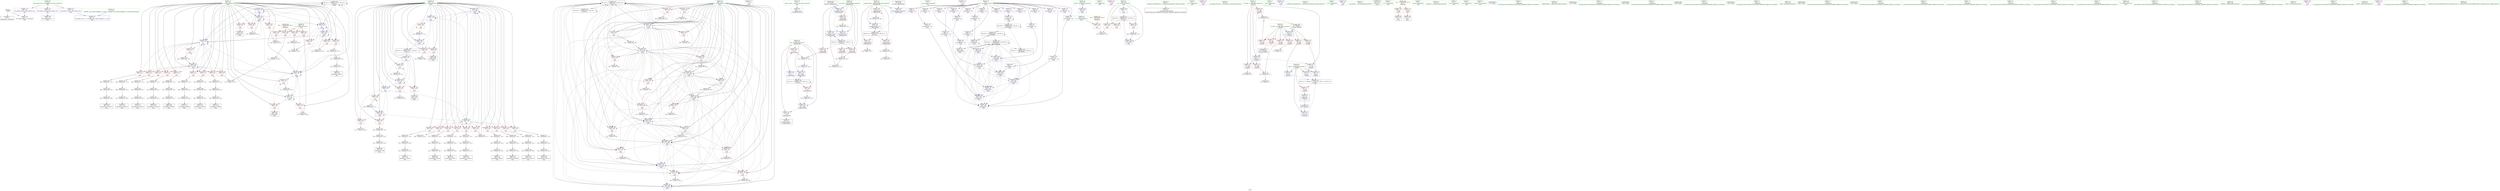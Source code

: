 digraph "SVFG" {
	label="SVFG";

	Node0x564466c44aa0 [shape=record,color=grey,label="{NodeID: 0\nNullPtr}"];
	Node0x564466c44aa0 -> Node0x564466c719e0[style=solid];
	Node0x564466c44aa0 -> Node0x564466c74750[style=solid];
	Node0x564466ca6a60 [shape=record,color=black,label="{NodeID: 443\nMR_22V_2 = PHI(MR_22V_15, MR_22V_1, )\npts\{153 \}\n}"];
	Node0x564466ca6a60 -> Node0x564466c75620[style=dashed];
	Node0x564466ca6a60 -> Node0x564466c7d900[style=dashed];
	Node0x564466ca6a60 -> Node0x564466c7dd10[style=dashed];
	Node0x564466ca6a60 -> Node0x564466c7ed50[style=dashed];
	Node0x564466ca6a60 -> Node0x564466ca6a60[style=dashed];
	Node0x564466c86e20 [shape=record,color=grey,label="{NodeID: 360\n323 = Binary(322, 235, )\n}"];
	Node0x564466c86e20 -> Node0x564466c86b20[style=solid];
	Node0x564466c73b90 [shape=record,color=red,label="{NodeID: 194\n398\<--154\n\<--n\nmain\n}"];
	Node0x564466c73b90 -> Node0x564466c79960[style=solid];
	Node0x564466c70f60 [shape=record,color=purple,label="{NodeID: 111\n171\<--15\n\<--.str.2\nmain\n}"];
	Node0x564466c5b750 [shape=record,color=green,label="{NodeID: 28\n4\<--6\n_ZStL8__ioinit\<--_ZStL8__ioinit_field_insensitive\nGlob }"];
	Node0x564466c5b750 -> Node0x564466c731d0[style=solid];
	Node0x564466c79f60 [shape=record,color=grey,label="{NodeID: 388\n236 = cmp(232, 234, )\n}"];
	Node0x564466c81ba0 [shape=record,color=grey,label="{NodeID: 305\n362 = Binary(361, 179, )\n}"];
	Node0x564466c81ba0 -> Node0x564466c821a0[style=solid];
	Node0x564466c752e0 [shape=record,color=blue,label="{NodeID: 222\n104\<--139\nans\<--rem5\n_Z6powmodxx\n}"];
	Node0x564466c752e0 -> Node0x564466c77000[style=dashed];
	Node0x564466c76d90 [shape=record,color=red,label="{NodeID: 139\n133\<--102\n\<--exponent.addr\n_Z6powmodxx\n}"];
	Node0x564466c76d90 -> Node0x564466c87420[style=solid];
	Node0x564466c718e0 [shape=record,color=green,label="{NodeID: 56\n27\<--500\n_GLOBAL__sub_I_apurvasinghal13_2_0.cpp\<--_GLOBAL__sub_I_apurvasinghal13_2_0.cpp_field_insensitive\n}"];
	Node0x564466c718e0 -> Node0x564466c74650[style=solid];
	Node0x564466c845a0 [shape=record,color=grey,label="{NodeID: 333\n471 = Binary(470, 179, )\n}"];
	Node0x564466c845a0 -> Node0x564466c7ee20[style=solid];
	Node0x564466c7e870 [shape=record,color=blue,label="{NodeID: 250\n154\<--415\nn\<--dec135\nmain\n}"];
	Node0x564466c7e870 -> Node0x564466c73d30[style=dashed];
	Node0x564466c7e870 -> Node0x564466c73e00[style=dashed];
	Node0x564466c7e870 -> Node0x564466c7ea10[style=dashed];
	Node0x564466c7e870 -> Node0x564466c9cf60[style=dashed];
	Node0x564466c78450 [shape=record,color=red,label="{NodeID: 167\n245\<--152\n\<--j\nmain\n}"];
	Node0x564466c78450 -> Node0x564466c842a0[style=solid];
	Node0x564466c73030 [shape=record,color=black,label="{NodeID: 84\n460\<--459\nidxprom163\<--\nmain\n}"];
	Node0x564466c5c0e0 [shape=record,color=green,label="{NodeID: 1\n7\<--1\n__dso_handle\<--dummyObj\nGlob }"];
	Node0x564466ca6f60 [shape=record,color=black,label="{NodeID: 444\nMR_24V_2 = PHI(MR_24V_3, MR_24V_1, )\npts\{155 \}\n}"];
	Node0x564466ca6f60 -> Node0x564466c9cf60[style=dashed];
	Node0x564466ca6f60 -> Node0x564466ca6f60[style=dashed];
	Node0x564466c86fa0 [shape=record,color=grey,label="{NodeID: 361\n131 = Binary(130, 110, )\n}"];
	Node0x564466c86fa0 -> Node0x564466c75140[style=solid];
	Node0x564466c73c60 [shape=record,color=red,label="{NodeID: 195\n414\<--154\n\<--n\nmain\n}"];
	Node0x564466c73c60 -> Node0x564466c88c20[style=solid];
	Node0x564466c71030 [shape=record,color=purple,label="{NodeID: 112\n172\<--17\n\<--.str.3\nmain\n}"];
	Node0x564466c5cdf0 [shape=record,color=green,label="{NodeID: 29\n8\<--9\narr\<--arr_field_insensitive\nGlob }"];
	Node0x564466c5cdf0 -> Node0x564466c732a0[style=solid];
	Node0x564466c5cdf0 -> Node0x564466c73370[style=solid];
	Node0x564466c5cdf0 -> Node0x564466c73440[style=solid];
	Node0x564466c5cdf0 -> Node0x564466c73510[style=solid];
	Node0x564466c5cdf0 -> Node0x564466c735e0[style=solid];
	Node0x564466c5cdf0 -> Node0x564466c736b0[style=solid];
	Node0x564466c5cdf0 -> Node0x564466c73780[style=solid];
	Node0x564466c5cdf0 -> Node0x564466c73850[style=solid];
	Node0x564466c5cdf0 -> Node0x564466c73920[style=solid];
	Node0x564466c5cdf0 -> Node0x564466c70330[style=solid];
	Node0x564466c5cdf0 -> Node0x564466c70400[style=solid];
	Node0x564466c5cdf0 -> Node0x564466c704d0[style=solid];
	Node0x564466c5cdf0 -> Node0x564466c705a0[style=solid];
	Node0x564466c5cdf0 -> Node0x564466c70670[style=solid];
	Node0x564466c5cdf0 -> Node0x564466c70740[style=solid];
	Node0x564466c5cdf0 -> Node0x564466c70810[style=solid];
	Node0x564466c5cdf0 -> Node0x564466c708e0[style=solid];
	Node0x564466c5cdf0 -> Node0x564466c709b0[style=solid];
	Node0x564466c5cdf0 -> Node0x564466c70a80[style=solid];
	Node0x564466c5cdf0 -> Node0x564466c70b50[style=solid];
	Node0x564466c5cdf0 -> Node0x564466c70c20[style=solid];
	Node0x564466c5cdf0 -> Node0x564466c70cf0[style=solid];
	Node0x564466c7a0e0 [shape=record,color=grey,label="{NodeID: 389\n273 = cmp(270, 272, )\n}"];
	Node0x564466c81d20 [shape=record,color=grey,label="{NodeID: 306\n382 = Binary(381, 179, )\n}"];
	Node0x564466c81d20 -> Node0x564466c81ea0[style=solid];
	Node0x564466c753b0 [shape=record,color=blue,label="{NodeID: 223\n146\<--163\nretval\<--\nmain\n}"];
	Node0x564466c76e60 [shape=record,color=red,label="{NodeID: 140\n122\<--104\n\<--ans\n_Z6powmodxx\n}"];
	Node0x564466c76e60 -> Node0x564466c85920[style=solid];
	Node0x564466c719e0 [shape=record,color=black,label="{NodeID: 57\n2\<--3\ndummyVal\<--dummyVal\n}"];
	Node0x564466c84720 [shape=record,color=grey,label="{NodeID: 334\n255 = Binary(254, 179, )\n}"];
	Node0x564466c84720 -> Node0x564466c7daa0[style=solid];
	Node0x564466c7e940 [shape=record,color=blue,label="{NodeID: 251\n432\<--292\narrayidx148\<--\nmain\n}"];
	Node0x564466c7e940 -> Node0x564466c9d460[style=dashed];
	Node0x564466c78520 [shape=record,color=red,label="{NodeID: 168\n254\<--152\n\<--j\nmain\n}"];
	Node0x564466c78520 -> Node0x564466c84720[style=solid];
	Node0x564466c73100 [shape=record,color=black,label="{NodeID: 85\n463\<--462\nidxprom165\<--\nmain\n}"];
	Node0x564466c49e20 [shape=record,color=green,label="{NodeID: 2\n10\<--1\n.str\<--dummyObj\nGlob }"];
	Node0x564466ca7460 [shape=record,color=black,label="{NodeID: 445\nMR_30V_2 = PHI(MR_30V_9, MR_30V_1, )\npts\{90000 \}\n}"];
	Node0x564466ca7460 -> Node0x564466ca1f60[style=dashed];
	Node0x564466c87120 [shape=record,color=grey,label="{NodeID: 362\n130 = Binary(128, 129, )\n}"];
	Node0x564466c87120 -> Node0x564466c86fa0[style=solid];
	Node0x564466c73d30 [shape=record,color=red,label="{NodeID: 196\n418\<--154\n\<--n\nmain\n}"];
	Node0x564466c73d30 -> Node0x564466c7b160[style=solid];
	Node0x564466c71100 [shape=record,color=purple,label="{NodeID: 113\n174\<--20\n\<--.str.4\nmain\n}"];
	Node0x564466c5cec0 [shape=record,color=green,label="{NodeID: 30\n25\<--29\nllvm.global_ctors\<--llvm.global_ctors_field_insensitive\nGlob }"];
	Node0x564466c5cec0 -> Node0x564466c75b20[style=solid];
	Node0x564466c5cec0 -> Node0x564466c75c20[style=solid];
	Node0x564466c5cec0 -> Node0x564466c75d20[style=solid];
	Node0x564466c7a260 [shape=record,color=grey,label="{NodeID: 390\n266 = cmp(265, 228, )\n}"];
	Node0x564466c81ea0 [shape=record,color=grey,label="{NodeID: 307\n383 = Binary(382, 235, )\n}"];
	Node0x564466c81ea0 -> Node0x564466c82020[style=solid];
	Node0x564466c75480 [shape=record,color=blue,label="{NodeID: 224\n160\<--179\ntt\<--\nmain\n}"];
	Node0x564466c75480 -> Node0x564466ca6060[style=dashed];
	Node0x564466c76f30 [shape=record,color=red,label="{NodeID: 141\n138\<--104\n\<--ans\n_Z6powmodxx\n}"];
	Node0x564466c76f30 -> Node0x564466c82aa0[style=solid];
	Node0x564466c71ae0 [shape=record,color=black,label="{NodeID: 58\n38\<--39\n\<--_ZNSt8ios_base4InitD1Ev\nCan only get source location for instruction, argument, global var or function.}"];
	Node0x564466c848a0 [shape=record,color=grey,label="{NodeID: 335\n408 = Binary(407, 179, )\n}"];
	Node0x564466c848a0 -> Node0x564466c87ea0[style=solid];
	Node0x564466c7ea10 [shape=record,color=blue,label="{NodeID: 252\n154\<--435\nn\<--dec149\nmain\n}"];
	Node0x564466c7ea10 -> Node0x564466c9cf60[style=dashed];
	Node0x564466c785f0 [shape=record,color=red,label="{NodeID: 169\n270\<--152\n\<--j\nmain\n}"];
	Node0x564466c785f0 -> Node0x564466c7a0e0[style=solid];
	Node0x564466c731d0 [shape=record,color=purple,label="{NodeID: 86\n36\<--4\n\<--_ZStL8__ioinit\n__cxx_global_var_init\n}"];
	Node0x564466c5b9a0 [shape=record,color=green,label="{NodeID: 3\n12\<--1\n.str.1\<--dummyObj\nGlob }"];
	Node0x564466c872a0 [shape=record,color=grey,label="{NodeID: 363\n328 = Binary(327, 179, )\n}"];
	Node0x564466c872a0 -> Node0x564466c87ba0[style=solid];
	Node0x564466c73e00 [shape=record,color=red,label="{NodeID: 197\n434\<--154\n\<--n\nmain\n}"];
	Node0x564466c73e00 -> Node0x564466c86ca0[style=solid];
	Node0x564466c711d0 [shape=record,color=purple,label="{NodeID: 114\n185\<--20\n\<--.str.4\nmain\n}"];
	Node0x564466c5cfc0 [shape=record,color=green,label="{NodeID: 31\n30\<--31\n__cxx_global_var_init\<--__cxx_global_var_init_field_insensitive\n}"];
	Node0x564466c7a3e0 [shape=record,color=grey,label="{NodeID: 391\n81 = cmp(80, 67, )\n}"];
	Node0x564466c82020 [shape=record,color=grey,label="{NodeID: 308\n384 = Binary(228, 383, )\n}"];
	Node0x564466c82020 -> Node0x564466c72b50[style=solid];
	Node0x564466c75550 [shape=record,color=blue,label="{NodeID: 225\n150\<--179\ni\<--\nmain\n}"];
	Node0x564466c75550 -> Node0x564466c771a0[style=dashed];
	Node0x564466c75550 -> Node0x564466c77270[style=dashed];
	Node0x564466c75550 -> Node0x564466c77340[style=dashed];
	Node0x564466c75550 -> Node0x564466c75890[style=dashed];
	Node0x564466c75550 -> Node0x564466c75960[style=dashed];
	Node0x564466c77000 [shape=record,color=red,label="{NodeID: 142\n141\<--104\n\<--ans\n_Z6powmodxx\n}"];
	Node0x564466c77000 -> Node0x564466c71cb0[style=solid];
	Node0x564466c71be0 [shape=record,color=black,label="{NodeID: 59\n54\<--93\n_Z3gcdxx_ret\<--\n_Z3gcdxx\n|{<s0>3}}"];
	Node0x564466c71be0:s0 -> Node0x56446683fcc0[style=solid,color=blue];
	Node0x564466c84a20 [shape=record,color=grey,label="{NodeID: 336\n410 = Binary(242, 409, )\n}"];
	Node0x564466c84a20 -> Node0x564466c72dc0[style=solid];
	Node0x564466c7eae0 [shape=record,color=blue,label="{NodeID: 253\n152\<--440\nj\<--inc152\nmain\n}"];
	Node0x564466c7eae0 -> Node0x564466c785f0[style=dashed];
	Node0x564466c7eae0 -> Node0x564466c786c0[style=dashed];
	Node0x564466c7eae0 -> Node0x564466c78790[style=dashed];
	Node0x564466c7eae0 -> Node0x564466c78860[style=dashed];
	Node0x564466c7eae0 -> Node0x564466c78930[style=dashed];
	Node0x564466c7eae0 -> Node0x564466c78a00[style=dashed];
	Node0x564466c7eae0 -> Node0x564466c78ad0[style=dashed];
	Node0x564466c7eae0 -> Node0x564466c78ba0[style=dashed];
	Node0x564466c7eae0 -> Node0x564466c78c70[style=dashed];
	Node0x564466c7eae0 -> Node0x564466c78d40[style=dashed];
	Node0x564466c7eae0 -> Node0x564466c7dd10[style=dashed];
	Node0x564466c7eae0 -> Node0x564466c7eae0[style=dashed];
	Node0x564466c7eae0 -> Node0x564466c7ed50[style=dashed];
	Node0x564466c7eae0 -> Node0x564466ca6a60[style=dashed];
	Node0x564466c786c0 [shape=record,color=red,label="{NodeID: 170\n285\<--152\n\<--j\nmain\n}"];
	Node0x564466c786c0 -> Node0x564466c833a0[style=solid];
	Node0x564466c732a0 [shape=record,color=purple,label="{NodeID: 87\n208\<--8\narrayidx\<--arr\nmain\n}"];
	Node0x564466c5be40 [shape=record,color=green,label="{NodeID: 4\n14\<--1\nstdin\<--dummyObj\nGlob }"];
	Node0x564466c87420 [shape=record,color=grey,label="{NodeID: 364\n134 = Binary(133, 135, )\n}"];
	Node0x564466c87420 -> Node0x564466c75210[style=solid];
	Node0x564466c73ed0 [shape=record,color=red,label="{NodeID: 198\n203\<--156\n\<--d\nmain\n}"];
	Node0x564466c73ed0 -> Node0x564466c7a6e0[style=solid];
	Node0x564466c712a0 [shape=record,color=purple,label="{NodeID: 115\n187\<--20\n\<--.str.4\nmain\n}"];
	Node0x564466c5d0c0 [shape=record,color=green,label="{NodeID: 32\n34\<--35\n_ZNSt8ios_base4InitC1Ev\<--_ZNSt8ios_base4InitC1Ev_field_insensitive\n}"];
	Node0x564466c7a560 [shape=record,color=grey,label="{NodeID: 392\n120 = cmp(119, 67, )\n}"];
	Node0x564466c821a0 [shape=record,color=grey,label="{NodeID: 309\n363 = Binary(362, 235, )\n}"];
	Node0x564466c821a0 -> Node0x564466c82620[style=solid];
	Node0x564466c75620 [shape=record,color=blue,label="{NodeID: 226\n152\<--179\nj\<--\nmain\n}"];
	Node0x564466c75620 -> Node0x564466c78110[style=dashed];
	Node0x564466c75620 -> Node0x564466c781e0[style=dashed];
	Node0x564466c75620 -> Node0x564466c782b0[style=dashed];
	Node0x564466c75620 -> Node0x564466c75620[style=dashed];
	Node0x564466c75620 -> Node0x564466c757c0[style=dashed];
	Node0x564466c75620 -> Node0x564466c7d900[style=dashed];
	Node0x564466c75620 -> Node0x564466c7dd10[style=dashed];
	Node0x564466c75620 -> Node0x564466c7ed50[style=dashed];
	Node0x564466c75620 -> Node0x564466ca6a60[style=dashed];
	Node0x564466c770d0 [shape=record,color=red,label="{NodeID: 143\n182\<--148\n\<--t\nmain\n}"];
	Node0x564466c770d0 -> Node0x564466c7a9e0[style=solid];
	Node0x564466c71cb0 [shape=record,color=black,label="{NodeID: 60\n97\<--141\n_Z6powmodxx_ret\<--\n_Z6powmodxx\n}"];
	Node0x564466c84ba0 [shape=record,color=grey,label="{NodeID: 337\n375 = Binary(374, 295, )\n}"];
	Node0x564466c84ba0 -> Node0x564466c7e530[style=solid];
	Node0x564466c7ebb0 [shape=record,color=blue,label="{NodeID: 254\n150\<--445\ni\<--inc155\nmain\n}"];
	Node0x564466c7ebb0 -> Node0x564466c77680[style=dashed];
	Node0x564466c7ebb0 -> Node0x564466c77750[style=dashed];
	Node0x564466c7ebb0 -> Node0x564466c77820[style=dashed];
	Node0x564466c7ebb0 -> Node0x564466c778f0[style=dashed];
	Node0x564466c7ebb0 -> Node0x564466c779c0[style=dashed];
	Node0x564466c7ebb0 -> Node0x564466c77a90[style=dashed];
	Node0x564466c7ebb0 -> Node0x564466c77b60[style=dashed];
	Node0x564466c7ebb0 -> Node0x564466c77c30[style=dashed];
	Node0x564466c7ebb0 -> Node0x564466c77d00[style=dashed];
	Node0x564466c7ebb0 -> Node0x564466c77dd0[style=dashed];
	Node0x564466c7ebb0 -> Node0x564466c7ebb0[style=dashed];
	Node0x564466c7ebb0 -> Node0x564466c7ec80[style=dashed];
	Node0x564466c78790 [shape=record,color=red,label="{NodeID: 171\n307\<--152\n\<--j\nmain\n}"];
	Node0x564466c78790 -> Node0x564466c88aa0[style=solid];
	Node0x564466c73370 [shape=record,color=purple,label="{NodeID: 88\n211\<--8\narrayidx13\<--arr\nmain\n}"];
	Node0x564466c73370 -> Node0x564466c756f0[style=solid];
	Node0x564466c5bed0 [shape=record,color=green,label="{NodeID: 5\n15\<--1\n.str.2\<--dummyObj\nGlob }"];
	Node0x564466c875a0 [shape=record,color=grey,label="{NodeID: 365\n430 = Binary(228, 429, )\n}"];
	Node0x564466c875a0 -> Node0x564466c72f60[style=solid];
	Node0x564466c73fa0 [shape=record,color=red,label="{NodeID: 199\n233\<--156\n\<--d\nmain\n}"];
	Node0x564466c73fa0 -> Node0x564466c884a0[style=solid];
	Node0x564466c75a50 [shape=record,color=purple,label="{NodeID: 116\n190\<--22\n\<--.str.5\nmain\n}"];
	Node0x564466c5d1c0 [shape=record,color=green,label="{NodeID: 33\n40\<--41\n__cxa_atexit\<--__cxa_atexit_field_insensitive\n}"];
	Node0x564466c7a6e0 [shape=record,color=grey,label="{NodeID: 393\n204 = cmp(202, 203, )\n}"];
	Node0x564466c82320 [shape=record,color=grey,label="{NodeID: 310\n348 = Binary(347, 179, )\n}"];
	Node0x564466c82320 -> Node0x564466c824a0[style=solid];
	Node0x564466c756f0 [shape=record,color=blue,label="{NodeID: 227\n211\<--213\narrayidx13\<--\nmain\n}"];
	Node0x564466c756f0 -> Node0x564466c756f0[style=dashed];
	Node0x564466c756f0 -> Node0x564466ca1f60[style=dashed];
	Node0x564466c771a0 [shape=record,color=red,label="{NodeID: 144\n196\<--150\n\<--i\nmain\n}"];
	Node0x564466c771a0 -> Node0x564466c7a860[style=solid];
	Node0x564466c71d80 [shape=record,color=black,label="{NodeID: 61\n145\<--163\nmain_ret\<--\nmain\n}"];
	Node0x564466c84d20 [shape=record,color=grey,label="{NodeID: 338\n404 = Binary(228, 403, )\n}"];
	Node0x564466c84d20 -> Node0x564466c72cf0[style=solid];
	Node0x564466c7ec80 [shape=record,color=blue,label="{NodeID: 255\n150\<--179\ni\<--\nmain\n}"];
	Node0x564466c7ec80 -> Node0x564466c77ea0[style=dashed];
	Node0x564466c7ec80 -> Node0x564466c77f70[style=dashed];
	Node0x564466c7ec80 -> Node0x564466c78040[style=dashed];
	Node0x564466c7ec80 -> Node0x564466c7eef0[style=dashed];
	Node0x564466c7ec80 -> Node0x564466ca6560[style=dashed];
	Node0x564466c78860 [shape=record,color=red,label="{NodeID: 172\n327\<--152\n\<--j\nmain\n}"];
	Node0x564466c78860 -> Node0x564466c872a0[style=solid];
	Node0x564466c73440 [shape=record,color=purple,label="{NodeID: 89\n244\<--8\narrayidx24\<--arr\nmain\n}"];
	Node0x564466c44d20 [shape=record,color=green,label="{NodeID: 6\n17\<--1\n.str.3\<--dummyObj\nGlob }"];
	Node0x564466c87720 [shape=record,color=grey,label="{NodeID: 366\n288 = Binary(282, 287, )\n}"];
	Node0x564466c87720 -> Node0x564466c72400[style=solid];
	Node0x564466c74070 [shape=record,color=red,label="{NodeID: 200\n271\<--156\n\<--d\nmain\n}"];
	Node0x564466c74070 -> Node0x564466c83e20[style=solid];
	Node0x564466c75b20 [shape=record,color=purple,label="{NodeID: 117\n504\<--25\nllvm.global_ctors_0\<--llvm.global_ctors\nGlob }"];
	Node0x564466c75b20 -> Node0x564466c74550[style=solid];
	Node0x564466c5d2c0 [shape=record,color=green,label="{NodeID: 34\n39\<--45\n_ZNSt8ios_base4InitD1Ev\<--_ZNSt8ios_base4InitD1Ev_field_insensitive\n}"];
	Node0x564466c5d2c0 -> Node0x564466c71ae0[style=solid];
	Node0x564466c7a860 [shape=record,color=grey,label="{NodeID: 394\n197 = cmp(196, 198, )\n}"];
	Node0x564466c824a0 [shape=record,color=grey,label="{NodeID: 311\n349 = Binary(348, 235, )\n}"];
	Node0x564466c824a0 -> Node0x564466c81a20[style=solid];
	Node0x564466c757c0 [shape=record,color=blue,label="{NodeID: 228\n152\<--216\nj\<--inc\nmain\n}"];
	Node0x564466c757c0 -> Node0x564466c78110[style=dashed];
	Node0x564466c757c0 -> Node0x564466c781e0[style=dashed];
	Node0x564466c757c0 -> Node0x564466c782b0[style=dashed];
	Node0x564466c757c0 -> Node0x564466c75620[style=dashed];
	Node0x564466c757c0 -> Node0x564466c757c0[style=dashed];
	Node0x564466c757c0 -> Node0x564466c7d900[style=dashed];
	Node0x564466c757c0 -> Node0x564466c7dd10[style=dashed];
	Node0x564466c757c0 -> Node0x564466c7ed50[style=dashed];
	Node0x564466c757c0 -> Node0x564466ca6a60[style=dashed];
	Node0x564466c77270 [shape=record,color=red,label="{NodeID: 145\n206\<--150\n\<--i\nmain\n}"];
	Node0x564466c77270 -> Node0x564466c71ff0[style=solid];
	Node0x564466c71e50 [shape=record,color=black,label="{NodeID: 62\n167\<--164\ncall\<--\nmain\n}"];
	Node0x564466c84ea0 [shape=record,color=grey,label="{NodeID: 339\n440 = Binary(439, 179, )\n}"];
	Node0x564466c84ea0 -> Node0x564466c7eae0[style=solid];
	Node0x564466c7ed50 [shape=record,color=blue,label="{NodeID: 256\n152\<--179\nj\<--\nmain\n}"];
	Node0x564466c7ed50 -> Node0x564466c78e10[style=dashed];
	Node0x564466c7ed50 -> Node0x564466c78ee0[style=dashed];
	Node0x564466c7ed50 -> Node0x564466c78fb0[style=dashed];
	Node0x564466c7ed50 -> Node0x564466c7ed50[style=dashed];
	Node0x564466c7ed50 -> Node0x564466c7ee20[style=dashed];
	Node0x564466c7ed50 -> Node0x564466ca6a60[style=dashed];
	Node0x564466c78930 [shape=record,color=red,label="{NodeID: 173\n347\<--152\n\<--j\nmain\n}"];
	Node0x564466c78930 -> Node0x564466c82320[style=solid];
	Node0x564466c73510 [shape=record,color=purple,label="{NodeID: 90\n250\<--8\narrayidx29\<--arr\nmain\n}"];
	Node0x564466c73510 -> Node0x564466c7d9d0[style=solid];
	Node0x564466c44db0 [shape=record,color=green,label="{NodeID: 7\n19\<--1\nstdout\<--dummyObj\nGlob }"];
	Node0x564466c9a860 [shape=record,color=yellow,style=double,label="{NodeID: 450\n14V_1 = ENCHI(MR_14V_0)\npts\{1 \}\nFun[main]}"];
	Node0x564466c9a860 -> Node0x564466c75e20[style=dashed];
	Node0x564466c9a860 -> Node0x564466c75ef0[style=dashed];
	Node0x564466c878a0 [shape=record,color=grey,label="{NodeID: 367\n330 = Binary(228, 329, )\n}"];
	Node0x564466c878a0 -> Node0x564466c72740[style=solid];
	Node0x564466c74140 [shape=record,color=red,label="{NodeID: 201\n456\<--156\n\<--d\nmain\n}"];
	Node0x564466c74140 -> Node0x564466c7ace0[style=solid];
	Node0x564466c75c20 [shape=record,color=purple,label="{NodeID: 118\n505\<--25\nllvm.global_ctors_1\<--llvm.global_ctors\nGlob }"];
	Node0x564466c75c20 -> Node0x564466c74650[style=solid];
	Node0x564466c5d3c0 [shape=record,color=green,label="{NodeID: 35\n52\<--53\n_Z3gcdxx\<--_Z3gcdxx_field_insensitive\n}"];
	Node0x564466c7a9e0 [shape=record,color=grey,label="{NodeID: 395\n183 = cmp(181, 182, )\n}"];
	Node0x564466c82620 [shape=record,color=grey,label="{NodeID: 312\n364 = Binary(242, 363, )\n}"];
	Node0x564466c82620 -> Node0x564466c729b0[style=solid];
	Node0x564466c75890 [shape=record,color=blue,label="{NodeID: 229\n150\<--221\ni\<--inc15\nmain\n}"];
	Node0x564466c75890 -> Node0x564466c771a0[style=dashed];
	Node0x564466c75890 -> Node0x564466c77270[style=dashed];
	Node0x564466c75890 -> Node0x564466c77340[style=dashed];
	Node0x564466c75890 -> Node0x564466c75890[style=dashed];
	Node0x564466c75890 -> Node0x564466c75960[style=dashed];
	Node0x564466c77340 [shape=record,color=red,label="{NodeID: 146\n220\<--150\n\<--i\nmain\n}"];
	Node0x564466c77340 -> Node0x564466c85c20[style=solid];
	Node0x564466c71f20 [shape=record,color=black,label="{NodeID: 63\n173\<--170\ncall1\<--\nmain\n}"];
	Node0x564466c85020 [shape=record,color=grey,label="{NodeID: 340\n370 = Binary(228, 369, )\n}"];
	Node0x564466c85020 -> Node0x564466c72a80[style=solid];
	Node0x564466c7ee20 [shape=record,color=blue,label="{NodeID: 257\n152\<--471\nj\<--inc169\nmain\n}"];
	Node0x564466c7ee20 -> Node0x564466c78e10[style=dashed];
	Node0x564466c7ee20 -> Node0x564466c78ee0[style=dashed];
	Node0x564466c7ee20 -> Node0x564466c78fb0[style=dashed];
	Node0x564466c7ee20 -> Node0x564466c7ed50[style=dashed];
	Node0x564466c7ee20 -> Node0x564466c7ee20[style=dashed];
	Node0x564466c7ee20 -> Node0x564466ca6a60[style=dashed];
	Node0x564466c78a00 [shape=record,color=red,label="{NodeID: 174\n367\<--152\n\<--j\nmain\n}"];
	Node0x564466c78a00 -> Node0x564466c881a0[style=solid];
	Node0x564466c735e0 [shape=record,color=purple,label="{NodeID: 91\n284\<--8\narrayidx47\<--arr\nmain\n}"];
	Node0x564466c44e40 [shape=record,color=green,label="{NodeID: 8\n20\<--1\n.str.4\<--dummyObj\nGlob }"];
	Node0x564466c87a20 [shape=record,color=grey,label="{NodeID: 368\n287 = Binary(286, 235, )\n}"];
	Node0x564466c87a20 -> Node0x564466c87720[style=solid];
	Node0x564466c74210 [shape=record,color=red,label="{NodeID: 202\n181\<--160\n\<--tt\nmain\n}"];
	Node0x564466c74210 -> Node0x564466c7a9e0[style=solid];
	Node0x564466c75d20 [shape=record,color=purple,label="{NodeID: 119\n506\<--25\nllvm.global_ctors_2\<--llvm.global_ctors\nGlob }"];
	Node0x564466c75d20 -> Node0x564466c74750[style=solid];
	Node0x564466c5d4c0 [shape=record,color=green,label="{NodeID: 36\n57\<--58\nretval\<--retval_field_insensitive\n_Z3gcdxx\n}"];
	Node0x564466c5d4c0 -> Node0x564466c75fc0[style=solid];
	Node0x564466c5d4c0 -> Node0x564466c749f0[style=solid];
	Node0x564466c5d4c0 -> Node0x564466c74ac0[style=solid];
	Node0x564466c5d4c0 -> Node0x564466c74b90[style=solid];
	Node0x564466c5d4c0 -> Node0x564466c74c60[style=solid];
	Node0x564466c7ab60 [shape=record,color=grey,label="{NodeID: 396\n116 = cmp(115, 67, )\n}"];
	Node0x564466c827a0 [shape=record,color=grey,label="{NodeID: 313\n335 = Binary(334, 295, )\n}"];
	Node0x564466c827a0 -> Node0x564466c7e1f0[style=solid];
	Node0x564466c75960 [shape=record,color=blue,label="{NodeID: 230\n150\<--179\ni\<--\nmain\n}"];
	Node0x564466c75960 -> Node0x564466c77410[style=dashed];
	Node0x564466c75960 -> Node0x564466c774e0[style=dashed];
	Node0x564466c75960 -> Node0x564466c775b0[style=dashed];
	Node0x564466c75960 -> Node0x564466c7db70[style=dashed];
	Node0x564466c75960 -> Node0x564466c7dc40[style=dashed];
	Node0x564466c77410 [shape=record,color=red,label="{NodeID: 147\n226\<--150\n\<--i\nmain\n}"];
	Node0x564466c77410 -> Node0x564466c7b2e0[style=solid];
	Node0x564466c71ff0 [shape=record,color=black,label="{NodeID: 64\n207\<--206\nidxprom\<--\nmain\n}"];
	Node0x564466c851a0 [shape=record,color=grey,label="{NodeID: 341\n369 = Binary(368, 235, )\n}"];
	Node0x564466c851a0 -> Node0x564466c85020[style=solid];
	Node0x564466c7eef0 [shape=record,color=blue,label="{NodeID: 258\n150\<--478\ni\<--inc173\nmain\n}"];
	Node0x564466c7eef0 -> Node0x564466c77ea0[style=dashed];
	Node0x564466c7eef0 -> Node0x564466c77f70[style=dashed];
	Node0x564466c7eef0 -> Node0x564466c78040[style=dashed];
	Node0x564466c7eef0 -> Node0x564466c7eef0[style=dashed];
	Node0x564466c7eef0 -> Node0x564466ca6560[style=dashed];
	Node0x564466c78ad0 [shape=record,color=red,label="{NodeID: 175\n387\<--152\n\<--j\nmain\n}"];
	Node0x564466c78ad0 -> Node0x564466c81720[style=solid];
	Node0x564466c736b0 [shape=record,color=purple,label="{NodeID: 92\n290\<--8\narrayidx52\<--arr\nmain\n}"];
	Node0x564466c736b0 -> Node0x564466c7dde0[style=solid];
	Node0x564466c5c730 [shape=record,color=green,label="{NodeID: 9\n22\<--1\n.str.5\<--dummyObj\nGlob }"];
	Node0x564466c9aa50 [shape=record,color=yellow,style=double,label="{NodeID: 452\n18V_1 = ENCHI(MR_18V_0)\npts\{149 \}\nFun[main]}"];
	Node0x564466c9aa50 -> Node0x564466c770d0[style=dashed];
	Node0x564466c87ba0 [shape=record,color=grey,label="{NodeID: 369\n329 = Binary(328, 235, )\n}"];
	Node0x564466c87ba0 -> Node0x564466c878a0[style=solid];
	Node0x564466c742e0 [shape=record,color=red,label="{NodeID: 203\n189\<--160\n\<--tt\nmain\n}"];
	Node0x564466c75e20 [shape=record,color=red,label="{NodeID: 120\n164\<--14\n\<--stdin\nmain\n}"];
	Node0x564466c75e20 -> Node0x564466c71e50[style=solid];
	Node0x564466c5d590 [shape=record,color=green,label="{NodeID: 37\n59\<--60\nn1.addr\<--n1.addr_field_insensitive\n_Z3gcdxx\n}"];
	Node0x564466c5d590 -> Node0x564466c76090[style=solid];
	Node0x564466c5d590 -> Node0x564466c76160[style=solid];
	Node0x564466c5d590 -> Node0x564466c76230[style=solid];
	Node0x564466c5d590 -> Node0x564466c76300[style=solid];
	Node0x564466c5d590 -> Node0x564466c74850[style=solid];
	Node0x56446683fcc0 [shape=record,color=black,label="{NodeID: 480\n90 = PHI(54, )\n}"];
	Node0x56446683fcc0 -> Node0x564466c74c60[style=solid];
	Node0x564466c7ace0 [shape=record,color=grey,label="{NodeID: 397\n457 = cmp(455, 456, )\n}"];
	Node0x564466c82920 [shape=record,color=grey,label="{NodeID: 314\n260 = Binary(259, 179, )\n}"];
	Node0x564466c82920 -> Node0x564466c7db70[style=solid];
	Node0x564466c7d900 [shape=record,color=blue,label="{NodeID: 231\n152\<--179\nj\<--\nmain\n}"];
	Node0x564466c7d900 -> Node0x564466c78380[style=dashed];
	Node0x564466c7d900 -> Node0x564466c78450[style=dashed];
	Node0x564466c7d900 -> Node0x564466c78520[style=dashed];
	Node0x564466c7d900 -> Node0x564466c7d900[style=dashed];
	Node0x564466c7d900 -> Node0x564466c7daa0[style=dashed];
	Node0x564466c7d900 -> Node0x564466c7dd10[style=dashed];
	Node0x564466c7d900 -> Node0x564466c7ed50[style=dashed];
	Node0x564466c7d900 -> Node0x564466ca6a60[style=dashed];
	Node0x564466c774e0 [shape=record,color=red,label="{NodeID: 148\n238\<--150\n\<--i\nmain\n}"];
	Node0x564466c774e0 -> Node0x564466c83b20[style=solid];
	Node0x564466c720c0 [shape=record,color=black,label="{NodeID: 65\n210\<--209\nidxprom12\<--\nmain\n}"];
	Node0x564466c85320 [shape=record,color=grey,label="{NodeID: 342\n445 = Binary(444, 179, )\n}"];
	Node0x564466c85320 -> Node0x564466c7ebb0[style=solid];
	Node0x564466c7efc0 [shape=record,color=blue,label="{NodeID: 259\n160\<--483\ntt\<--inc176\nmain\n}"];
	Node0x564466c7efc0 -> Node0x564466ca6060[style=dashed];
	Node0x564466c78ba0 [shape=record,color=red,label="{NodeID: 176\n407\<--152\n\<--j\nmain\n}"];
	Node0x564466c78ba0 -> Node0x564466c848a0[style=solid];
	Node0x564466c73780 [shape=record,color=purple,label="{NodeID: 93\n306\<--8\narrayidx59\<--arr\nmain\n}"];
	Node0x564466c5c800 [shape=record,color=green,label="{NodeID: 10\n24\<--1\n_ZSt4cout\<--dummyObj\nGlob }"];
	Node0x564466c87d20 [shape=record,color=grey,label="{NodeID: 370\n310 = Binary(242, 309, )\n}"];
	Node0x564466c87d20 -> Node0x564466c725a0[style=solid];
	Node0x564466c743b0 [shape=record,color=red,label="{NodeID: 204\n482\<--160\n\<--tt\nmain\n}"];
	Node0x564466c743b0 -> Node0x564466c857a0[style=solid];
	Node0x564466c75ef0 [shape=record,color=red,label="{NodeID: 121\n170\<--19\n\<--stdout\nmain\n}"];
	Node0x564466c75ef0 -> Node0x564466c71f20[style=solid];
	Node0x564466c5d660 [shape=record,color=green,label="{NodeID: 38\n61\<--62\nn2.addr\<--n2.addr_field_insensitive\n_Z3gcdxx\n}"];
	Node0x564466c5d660 -> Node0x564466c763d0[style=solid];
	Node0x564466c5d660 -> Node0x564466c764a0[style=solid];
	Node0x564466c5d660 -> Node0x564466c76570[style=solid];
	Node0x564466c5d660 -> Node0x564466c76640[style=solid];
	Node0x564466c5d660 -> Node0x564466c76710[style=solid];
	Node0x564466c5d660 -> Node0x564466c767e0[style=solid];
	Node0x564466c5d660 -> Node0x564466c74920[style=solid];
	Node0x564466cbe550 [shape=record,color=black,label="{NodeID: 481\n37 = PHI()\n}"];
	Node0x564466c7ae60 [shape=record,color=grey,label="{NodeID: 398\n319 = cmp(318, 163, )\n}"];
	Node0x564466c82aa0 [shape=record,color=grey,label="{NodeID: 315\n139 = Binary(138, 110, )\n}"];
	Node0x564466c82aa0 -> Node0x564466c752e0[style=solid];
	Node0x564466c7d9d0 [shape=record,color=blue,label="{NodeID: 232\n250\<--252\narrayidx29\<--\nmain\n}"];
	Node0x564466c7d9d0 -> Node0x564466c7d9d0[style=dashed];
	Node0x564466c7d9d0 -> Node0x564466c9c560[style=dashed];
	Node0x564466c775b0 [shape=record,color=red,label="{NodeID: 149\n259\<--150\n\<--i\nmain\n}"];
	Node0x564466c775b0 -> Node0x564466c82920[style=solid];
	Node0x564466c72190 [shape=record,color=black,label="{NodeID: 66\n243\<--241\nidxprom23\<--add\nmain\n}"];
	Node0x564466c854a0 [shape=record,color=grey,label="{NodeID: 343\n89 = Binary(87, 88, )\n|{<s0>3}}"];
	Node0x564466c854a0:s0 -> Node0x564466cbed50[style=solid,color=red];
	Node0x564466c78c70 [shape=record,color=red,label="{NodeID: 177\n427\<--152\n\<--j\nmain\n}"];
	Node0x564466c78c70 -> Node0x564466c85f20[style=solid];
	Node0x564466c73850 [shape=record,color=purple,label="{NodeID: 94\n312\<--8\narrayidx64\<--arr\nmain\n}"];
	Node0x564466c73850 -> Node0x564466c7df80[style=solid];
	Node0x564466c5c8d0 [shape=record,color=green,label="{NodeID: 11\n26\<--1\n\<--dummyObj\nCan only get source location for instruction, argument, global var or function.}"];
	Node0x564466c87ea0 [shape=record,color=grey,label="{NodeID: 371\n409 = Binary(408, 235, )\n}"];
	Node0x564466c87ea0 -> Node0x564466c84a20[style=solid];
	Node0x564466c74480 [shape=record,color=red,label="{NodeID: 205\n465\<--464\n\<--arrayidx166\nmain\n}"];
	Node0x564466c75fc0 [shape=record,color=red,label="{NodeID: 122\n93\<--57\n\<--retval\n_Z3gcdxx\n}"];
	Node0x564466c75fc0 -> Node0x564466c71be0[style=solid];
	Node0x564466c5d730 [shape=record,color=green,label="{NodeID: 39\n95\<--96\n_Z6powmodxx\<--_Z6powmodxx_field_insensitive\n}"];
	Node0x564466cbe620 [shape=record,color=black,label="{NodeID: 482\n175 = PHI()\n}"];
	Node0x564466c7afe0 [shape=record,color=grey,label="{NodeID: 399\n299 = cmp(298, 163, )\n}"];
	Node0x564466c82c20 [shape=record,color=grey,label="{NodeID: 316\n403 = Binary(402, 235, )\n}"];
	Node0x564466c82c20 -> Node0x564466c84d20[style=solid];
	Node0x564466c7daa0 [shape=record,color=blue,label="{NodeID: 233\n152\<--255\nj\<--inc31\nmain\n}"];
	Node0x564466c7daa0 -> Node0x564466c78380[style=dashed];
	Node0x564466c7daa0 -> Node0x564466c78450[style=dashed];
	Node0x564466c7daa0 -> Node0x564466c78520[style=dashed];
	Node0x564466c7daa0 -> Node0x564466c7d900[style=dashed];
	Node0x564466c7daa0 -> Node0x564466c7daa0[style=dashed];
	Node0x564466c7daa0 -> Node0x564466c7dd10[style=dashed];
	Node0x564466c7daa0 -> Node0x564466c7ed50[style=dashed];
	Node0x564466c7daa0 -> Node0x564466ca6a60[style=dashed];
	Node0x564466c77680 [shape=record,color=red,label="{NodeID: 150\n265\<--150\n\<--i\nmain\n}"];
	Node0x564466c77680 -> Node0x564466c7a260[style=solid];
	Node0x564466c72260 [shape=record,color=black,label="{NodeID: 67\n249\<--248\nidxprom28\<--add27\nmain\n}"];
	Node0x564466c85620 [shape=record,color=grey,label="{NodeID: 344\n119 = Binary(118, 113, )\n}"];
	Node0x564466c85620 -> Node0x564466c7a560[style=solid];
	Node0x564466c78d40 [shape=record,color=red,label="{NodeID: 178\n439\<--152\n\<--j\nmain\n}"];
	Node0x564466c78d40 -> Node0x564466c84ea0[style=solid];
	Node0x564466c73920 [shape=record,color=purple,label="{NodeID: 95\n326\<--8\narrayidx73\<--arr\nmain\n}"];
	Node0x564466c5e900 [shape=record,color=green,label="{NodeID: 12\n67\<--1\n\<--dummyObj\nCan only get source location for instruction, argument, global var or function.}"];
	Node0x564466c88020 [shape=record,color=grey,label="{NodeID: 372\n309 = Binary(308, 235, )\n}"];
	Node0x564466c88020 -> Node0x564466c87d20[style=solid];
	Node0x564466c74550 [shape=record,color=blue,label="{NodeID: 206\n504\<--26\nllvm.global_ctors_0\<--\nGlob }"];
	Node0x564466c76090 [shape=record,color=red,label="{NodeID: 123\n65\<--59\n\<--n1.addr\n_Z3gcdxx\n}"];
	Node0x564466c76090 -> Node0x564466c88f20[style=solid];
	Node0x564466c5d830 [shape=record,color=green,label="{NodeID: 40\n100\<--101\nbase.addr\<--base.addr_field_insensitive\n_Z6powmodxx\n}"];
	Node0x564466c5d830 -> Node0x564466c768b0[style=solid];
	Node0x564466c5d830 -> Node0x564466c76980[style=solid];
	Node0x564466c5d830 -> Node0x564466c76a50[style=solid];
	Node0x564466c5d830 -> Node0x564466c76b20[style=solid];
	Node0x564466c5d830 -> Node0x564466c74d30[style=solid];
	Node0x564466c5d830 -> Node0x564466c74ed0[style=solid];
	Node0x564466c5d830 -> Node0x564466c75140[style=solid];
	Node0x564466cbe6f0 [shape=record,color=black,label="{NodeID: 483\n186 = PHI()\n}"];
	Node0x564466c7b160 [shape=record,color=grey,label="{NodeID: 400\n419 = cmp(418, 163, )\n}"];
	Node0x564466c82da0 [shape=record,color=grey,label="{NodeID: 317\n402 = Binary(401, 179, )\n}"];
	Node0x564466c82da0 -> Node0x564466c82c20[style=solid];
	Node0x564466c7db70 [shape=record,color=blue,label="{NodeID: 234\n150\<--260\ni\<--inc34\nmain\n}"];
	Node0x564466c7db70 -> Node0x564466c77410[style=dashed];
	Node0x564466c7db70 -> Node0x564466c774e0[style=dashed];
	Node0x564466c7db70 -> Node0x564466c775b0[style=dashed];
	Node0x564466c7db70 -> Node0x564466c7db70[style=dashed];
	Node0x564466c7db70 -> Node0x564466c7dc40[style=dashed];
	Node0x564466c77750 [shape=record,color=red,label="{NodeID: 151\n278\<--150\n\<--i\nmain\n}"];
	Node0x564466c77750 -> Node0x564466c83ca0[style=solid];
	Node0x564466c72330 [shape=record,color=black,label="{NodeID: 68\n283\<--281\nidxprom46\<--add45\nmain\n}"];
	Node0x564466ca1f60 [shape=record,color=black,label="{NodeID: 428\nMR_30V_3 = PHI(MR_30V_4, MR_30V_2, )\npts\{90000 \}\n}"];
	Node0x564466ca1f60 -> Node0x564466c756f0[style=dashed];
	Node0x564466ca1f60 -> Node0x564466c9c560[style=dashed];
	Node0x564466ca1f60 -> Node0x564466ca1f60[style=dashed];
	Node0x564466c857a0 [shape=record,color=grey,label="{NodeID: 345\n483 = Binary(482, 179, )\n}"];
	Node0x564466c857a0 -> Node0x564466c7efc0[style=solid];
	Node0x564466c78e10 [shape=record,color=red,label="{NodeID: 179\n455\<--152\n\<--j\nmain\n}"];
	Node0x564466c78e10 -> Node0x564466c7ace0[style=solid];
	Node0x564466c70330 [shape=record,color=purple,label="{NodeID: 96\n332\<--8\narrayidx78\<--arr\nmain\n}"];
	Node0x564466c70330 -> Node0x564466c7e120[style=solid];
	Node0x564466c5e990 [shape=record,color=green,label="{NodeID: 13\n110\<--1\n\<--dummyObj\nCan only get source location for instruction, argument, global var or function.}"];
	Node0x564466caa4f0 [shape=record,color=yellow,style=double,label="{NodeID: 456\n26V_1 = ENCHI(MR_26V_0)\npts\{157 \}\nFun[main]}"];
	Node0x564466caa4f0 -> Node0x564466c73ed0[style=dashed];
	Node0x564466caa4f0 -> Node0x564466c73fa0[style=dashed];
	Node0x564466caa4f0 -> Node0x564466c74070[style=dashed];
	Node0x564466caa4f0 -> Node0x564466c74140[style=dashed];
	Node0x564466c881a0 [shape=record,color=grey,label="{NodeID: 373\n368 = Binary(367, 179, )\n}"];
	Node0x564466c881a0 -> Node0x564466c851a0[style=solid];
	Node0x564466c74650 [shape=record,color=blue,label="{NodeID: 207\n505\<--27\nllvm.global_ctors_1\<--_GLOBAL__sub_I_apurvasinghal13_2_0.cpp\nGlob }"];
	Node0x564466c76160 [shape=record,color=red,label="{NodeID: 124\n75\<--59\n\<--n1.addr\n_Z3gcdxx\n}"];
	Node0x564466c76160 -> Node0x564466c74ac0[style=solid];
	Node0x564466c5d900 [shape=record,color=green,label="{NodeID: 41\n102\<--103\nexponent.addr\<--exponent.addr_field_insensitive\n_Z6powmodxx\n}"];
	Node0x564466c5d900 -> Node0x564466c76bf0[style=solid];
	Node0x564466c5d900 -> Node0x564466c76cc0[style=solid];
	Node0x564466c5d900 -> Node0x564466c76d90[style=solid];
	Node0x564466c5d900 -> Node0x564466c74e00[style=solid];
	Node0x564466c5d900 -> Node0x564466c75210[style=solid];
	Node0x564466cbe7c0 [shape=record,color=black,label="{NodeID: 484\n188 = PHI()\n}"];
	Node0x564466c7b2e0 [shape=record,color=grey,label="{NodeID: 401\n227 = cmp(226, 228, )\n}"];
	Node0x564466c82f20 [shape=record,color=grey,label="{NodeID: 318\n343 = Binary(342, 235, )\n}"];
	Node0x564466c82f20 -> Node0x564466c830a0[style=solid];
	Node0x564466c7dc40 [shape=record,color=blue,label="{NodeID: 235\n150\<--179\ni\<--\nmain\n}"];
	Node0x564466c7dc40 -> Node0x564466c77680[style=dashed];
	Node0x564466c7dc40 -> Node0x564466c77750[style=dashed];
	Node0x564466c7dc40 -> Node0x564466c77820[style=dashed];
	Node0x564466c7dc40 -> Node0x564466c778f0[style=dashed];
	Node0x564466c7dc40 -> Node0x564466c779c0[style=dashed];
	Node0x564466c7dc40 -> Node0x564466c77a90[style=dashed];
	Node0x564466c7dc40 -> Node0x564466c77b60[style=dashed];
	Node0x564466c7dc40 -> Node0x564466c77c30[style=dashed];
	Node0x564466c7dc40 -> Node0x564466c77d00[style=dashed];
	Node0x564466c7dc40 -> Node0x564466c77dd0[style=dashed];
	Node0x564466c7dc40 -> Node0x564466c7ebb0[style=dashed];
	Node0x564466c7dc40 -> Node0x564466c7ec80[style=dashed];
	Node0x564466c77820 [shape=record,color=red,label="{NodeID: 152\n301\<--150\n\<--i\nmain\n}"];
	Node0x564466c77820 -> Node0x564466c887a0[style=solid];
	Node0x564466c72400 [shape=record,color=black,label="{NodeID: 69\n289\<--288\nidxprom51\<--add50\nmain\n}"];
	Node0x564466c85920 [shape=record,color=grey,label="{NodeID: 346\n124 = Binary(122, 123, )\n}"];
	Node0x564466c85920 -> Node0x564466c85aa0[style=solid];
	Node0x564466c78ee0 [shape=record,color=red,label="{NodeID: 180\n462\<--152\n\<--j\nmain\n}"];
	Node0x564466c78ee0 -> Node0x564466c73100[style=solid];
	Node0x564466c70400 [shape=record,color=purple,label="{NodeID: 97\n346\<--8\narrayidx87\<--arr\nmain\n}"];
	Node0x564466c5ea60 [shape=record,color=green,label="{NodeID: 14\n113\<--1\n\<--dummyObj\nCan only get source location for instruction, argument, global var or function.}"];
	Node0x564466c88320 [shape=record,color=grey,label="{NodeID: 374\n303 = Binary(302, 235, )\n}"];
	Node0x564466c88320 -> Node0x564466c88920[style=solid];
	Node0x564466c74750 [shape=record,color=blue, style = dotted,label="{NodeID: 208\n506\<--3\nllvm.global_ctors_2\<--dummyVal\nGlob }"];
	Node0x564466c76230 [shape=record,color=red,label="{NodeID: 125\n78\<--59\n\<--n1.addr\n_Z3gcdxx\n}"];
	Node0x564466c76230 -> Node0x564466c88da0[style=solid];
	Node0x564466c5d9d0 [shape=record,color=green,label="{NodeID: 42\n104\<--105\nans\<--ans_field_insensitive\n_Z6powmodxx\n}"];
	Node0x564466c5d9d0 -> Node0x564466c76e60[style=solid];
	Node0x564466c5d9d0 -> Node0x564466c76f30[style=solid];
	Node0x564466c5d9d0 -> Node0x564466c77000[style=solid];
	Node0x564466c5d9d0 -> Node0x564466c74fa0[style=solid];
	Node0x564466c5d9d0 -> Node0x564466c75070[style=solid];
	Node0x564466c5d9d0 -> Node0x564466c752e0[style=solid];
	Node0x564466cbe890 [shape=record,color=black,label="{NodeID: 485\n191 = PHI()\n}"];
	Node0x564466c7b460 [shape=record,color=grey,label="{NodeID: 402\n451 = cmp(450, 198, )\n}"];
	Node0x564466c830a0 [shape=record,color=grey,label="{NodeID: 319\n344 = Binary(242, 343, )\n}"];
	Node0x564466c830a0 -> Node0x564466c72810[style=solid];
	Node0x564466c7dd10 [shape=record,color=blue,label="{NodeID: 236\n152\<--179\nj\<--\nmain\n}"];
	Node0x564466c7dd10 -> Node0x564466c785f0[style=dashed];
	Node0x564466c7dd10 -> Node0x564466c786c0[style=dashed];
	Node0x564466c7dd10 -> Node0x564466c78790[style=dashed];
	Node0x564466c7dd10 -> Node0x564466c78860[style=dashed];
	Node0x564466c7dd10 -> Node0x564466c78930[style=dashed];
	Node0x564466c7dd10 -> Node0x564466c78a00[style=dashed];
	Node0x564466c7dd10 -> Node0x564466c78ad0[style=dashed];
	Node0x564466c7dd10 -> Node0x564466c78ba0[style=dashed];
	Node0x564466c7dd10 -> Node0x564466c78c70[style=dashed];
	Node0x564466c7dd10 -> Node0x564466c78d40[style=dashed];
	Node0x564466c7dd10 -> Node0x564466c7dd10[style=dashed];
	Node0x564466c7dd10 -> Node0x564466c7eae0[style=dashed];
	Node0x564466c7dd10 -> Node0x564466c7ed50[style=dashed];
	Node0x564466c7dd10 -> Node0x564466ca6a60[style=dashed];
	Node0x564466c778f0 [shape=record,color=red,label="{NodeID: 153\n321\<--150\n\<--i\nmain\n}"];
	Node0x564466c778f0 -> Node0x564466c866a0[style=solid];
	Node0x564466c724d0 [shape=record,color=black,label="{NodeID: 70\n305\<--304\nidxprom58\<--add57\nmain\n}"];
	Node0x564466c85aa0 [shape=record,color=grey,label="{NodeID: 347\n125 = Binary(124, 110, )\n}"];
	Node0x564466c85aa0 -> Node0x564466c75070[style=solid];
	Node0x564466c78fb0 [shape=record,color=red,label="{NodeID: 181\n470\<--152\n\<--j\nmain\n}"];
	Node0x564466c78fb0 -> Node0x564466c845a0[style=solid];
	Node0x564466c704d0 [shape=record,color=purple,label="{NodeID: 98\n352\<--8\narrayidx92\<--arr\nmain\n}"];
	Node0x564466c704d0 -> Node0x564466c7e2c0[style=solid];
	Node0x564466c5eb30 [shape=record,color=green,label="{NodeID: 15\n135\<--1\n\<--dummyObj\nCan only get source location for instruction, argument, global var or function.}"];
	Node0x564466c884a0 [shape=record,color=grey,label="{NodeID: 375\n234 = Binary(233, 235, )\n}"];
	Node0x564466c884a0 -> Node0x564466c79f60[style=solid];
	Node0x564466c74850 [shape=record,color=blue,label="{NodeID: 209\n59\<--55\nn1.addr\<--n1\n_Z3gcdxx\n}"];
	Node0x564466c74850 -> Node0x564466c76090[style=dashed];
	Node0x564466c74850 -> Node0x564466c76160[style=dashed];
	Node0x564466c74850 -> Node0x564466c76230[style=dashed];
	Node0x564466c74850 -> Node0x564466c76300[style=dashed];
	Node0x564466c76300 [shape=record,color=red,label="{NodeID: 126\n87\<--59\n\<--n1.addr\n_Z3gcdxx\n}"];
	Node0x564466c76300 -> Node0x564466c854a0[style=solid];
	Node0x564466c5daa0 [shape=record,color=green,label="{NodeID: 43\n143\<--144\nmain\<--main_field_insensitive\n}"];
	Node0x564466cbe960 [shape=record,color=black,label="{NodeID: 486\n466 = PHI()\n}"];
	Node0x564466c7b5e0 [shape=record,color=grey,label="{NodeID: 403\n73 = cmp(72, 67, )\n}"];
	Node0x564466c83220 [shape=record,color=grey,label="{NodeID: 320\n342 = Binary(341, 179, )\n}"];
	Node0x564466c83220 -> Node0x564466c82f20[style=solid];
	Node0x564466c7dde0 [shape=record,color=blue,label="{NodeID: 237\n290\<--292\narrayidx52\<--\nmain\n}"];
	Node0x564466c7dde0 -> Node0x564466c7df80[style=dashed];
	Node0x564466c7dde0 -> Node0x564466c7e120[style=dashed];
	Node0x564466c7dde0 -> Node0x564466c7e2c0[style=dashed];
	Node0x564466c7dde0 -> Node0x564466c7e460[style=dashed];
	Node0x564466c7dde0 -> Node0x564466c7e600[style=dashed];
	Node0x564466c7dde0 -> Node0x564466c7e7a0[style=dashed];
	Node0x564466c7dde0 -> Node0x564466c7e940[style=dashed];
	Node0x564466c7dde0 -> Node0x564466c9d460[style=dashed];
	Node0x564466c779c0 [shape=record,color=red,label="{NodeID: 154\n341\<--150\n\<--i\nmain\n}"];
	Node0x564466c779c0 -> Node0x564466c83220[style=solid];
	Node0x564466c725a0 [shape=record,color=black,label="{NodeID: 71\n311\<--310\nidxprom63\<--add62\nmain\n}"];
	Node0x564466c85c20 [shape=record,color=grey,label="{NodeID: 348\n221 = Binary(220, 179, )\n}"];
	Node0x564466c85c20 -> Node0x564466c75890[style=solid];
	Node0x564466c79080 [shape=record,color=red,label="{NodeID: 182\n275\<--154\n\<--n\nmain\n}"];
	Node0x564466c79080 -> Node0x564466c79de0[style=solid];
	Node0x564466c705a0 [shape=record,color=purple,label="{NodeID: 99\n366\<--8\narrayidx101\<--arr\nmain\n}"];
	Node0x564466c5ec00 [shape=record,color=green,label="{NodeID: 16\n163\<--1\n\<--dummyObj\nCan only get source location for instruction, argument, global var or function.}"];
	Node0x564466c88620 [shape=record,color=grey,label="{NodeID: 376\n109 = Binary(108, 110, )\n}"];
	Node0x564466c88620 -> Node0x564466c74ed0[style=solid];
	Node0x564466c74920 [shape=record,color=blue,label="{NodeID: 210\n61\<--56\nn2.addr\<--n2\n_Z3gcdxx\n}"];
	Node0x564466c74920 -> Node0x564466c763d0[style=dashed];
	Node0x564466c74920 -> Node0x564466c764a0[style=dashed];
	Node0x564466c74920 -> Node0x564466c76570[style=dashed];
	Node0x564466c74920 -> Node0x564466c76640[style=dashed];
	Node0x564466c74920 -> Node0x564466c76710[style=dashed];
	Node0x564466c74920 -> Node0x564466c767e0[style=dashed];
	Node0x564466c763d0 [shape=record,color=red,label="{NodeID: 127\n69\<--61\n\<--n2.addr\n_Z3gcdxx\n}"];
	Node0x564466c763d0 -> Node0x564466c749f0[style=solid];
	Node0x564466c5dba0 [shape=record,color=green,label="{NodeID: 44\n146\<--147\nretval\<--retval_field_insensitive\nmain\n}"];
	Node0x564466c5dba0 -> Node0x564466c753b0[style=solid];
	Node0x564466cbea60 [shape=record,color=black,label="{NodeID: 487\n474 = PHI()\n}"];
	Node0x564466c833a0 [shape=record,color=grey,label="{NodeID: 321\n286 = Binary(285, 179, )\n}"];
	Node0x564466c833a0 -> Node0x564466c87a20[style=solid];
	Node0x564466c7deb0 [shape=record,color=blue,label="{NodeID: 238\n154\<--294\nn\<--dec\nmain\n}"];
	Node0x564466c7deb0 -> Node0x564466c79220[style=dashed];
	Node0x564466c7deb0 -> Node0x564466c792f0[style=dashed];
	Node0x564466c7deb0 -> Node0x564466c793c0[style=dashed];
	Node0x564466c7deb0 -> Node0x564466c79490[style=dashed];
	Node0x564466c7deb0 -> Node0x564466c79560[style=dashed];
	Node0x564466c7deb0 -> Node0x564466c79630[style=dashed];
	Node0x564466c7deb0 -> Node0x564466c79700[style=dashed];
	Node0x564466c7deb0 -> Node0x564466c797d0[style=dashed];
	Node0x564466c7deb0 -> Node0x564466c739f0[style=dashed];
	Node0x564466c7deb0 -> Node0x564466c73ac0[style=dashed];
	Node0x564466c7deb0 -> Node0x564466c73b90[style=dashed];
	Node0x564466c7deb0 -> Node0x564466c73c60[style=dashed];
	Node0x564466c7deb0 -> Node0x564466c73d30[style=dashed];
	Node0x564466c7deb0 -> Node0x564466c73e00[style=dashed];
	Node0x564466c7deb0 -> Node0x564466c7e050[style=dashed];
	Node0x564466c7deb0 -> Node0x564466c7e1f0[style=dashed];
	Node0x564466c7deb0 -> Node0x564466c7e390[style=dashed];
	Node0x564466c7deb0 -> Node0x564466c7e530[style=dashed];
	Node0x564466c7deb0 -> Node0x564466c7e6d0[style=dashed];
	Node0x564466c7deb0 -> Node0x564466c7e870[style=dashed];
	Node0x564466c7deb0 -> Node0x564466c7ea10[style=dashed];
	Node0x564466c7deb0 -> Node0x564466c9cf60[style=dashed];
	Node0x564466c77a90 [shape=record,color=red,label="{NodeID: 155\n361\<--150\n\<--i\nmain\n}"];
	Node0x564466c77a90 -> Node0x564466c81ba0[style=solid];
	Node0x564466c72670 [shape=record,color=black,label="{NodeID: 72\n325\<--324\nidxprom72\<--add71\nmain\n}"];
	Node0x564466c85da0 [shape=record,color=grey,label="{NodeID: 349\n429 = Binary(428, 235, )\n}"];
	Node0x564466c85da0 -> Node0x564466c875a0[style=solid];
	Node0x564466c79150 [shape=record,color=red,label="{NodeID: 183\n293\<--154\n\<--n\nmain\n}"];
	Node0x564466c79150 -> Node0x564466c863a0[style=solid];
	Node0x564466c70670 [shape=record,color=purple,label="{NodeID: 100\n372\<--8\narrayidx106\<--arr\nmain\n}"];
	Node0x564466c70670 -> Node0x564466c7e460[style=solid];
	Node0x564466c5ae60 [shape=record,color=green,label="{NodeID: 17\n179\<--1\n\<--dummyObj\nCan only get source location for instruction, argument, global var or function.}"];
	Node0x564466c887a0 [shape=record,color=grey,label="{NodeID: 377\n302 = Binary(301, 179, )\n}"];
	Node0x564466c887a0 -> Node0x564466c88320[style=solid];
	Node0x564466c749f0 [shape=record,color=blue,label="{NodeID: 211\n57\<--69\nretval\<--\n_Z3gcdxx\n}"];
	Node0x564466c749f0 -> Node0x564466ca5b60[style=dashed];
	Node0x564466c764a0 [shape=record,color=red,label="{NodeID: 128\n72\<--61\n\<--n2.addr\n_Z3gcdxx\n}"];
	Node0x564466c764a0 -> Node0x564466c7b5e0[style=solid];
	Node0x564466c5dc70 [shape=record,color=green,label="{NodeID: 45\n148\<--149\nt\<--t_field_insensitive\nmain\n}"];
	Node0x564466c5dc70 -> Node0x564466c770d0[style=solid];
	Node0x564466cbeb60 [shape=record,color=black,label="{NodeID: 488\n55 = PHI(86, )\n0th arg _Z3gcdxx }"];
	Node0x564466cbeb60 -> Node0x564466c74850[style=solid];
	Node0x564466c83520 [shape=record,color=grey,label="{NodeID: 322\n241 = Binary(242, 240, )\n}"];
	Node0x564466c83520 -> Node0x564466c72190[style=solid];
	Node0x564466c7df80 [shape=record,color=blue,label="{NodeID: 239\n312\<--292\narrayidx64\<--\nmain\n}"];
	Node0x564466c7df80 -> Node0x564466c7e120[style=dashed];
	Node0x564466c7df80 -> Node0x564466c7e2c0[style=dashed];
	Node0x564466c7df80 -> Node0x564466c7e460[style=dashed];
	Node0x564466c7df80 -> Node0x564466c7e600[style=dashed];
	Node0x564466c7df80 -> Node0x564466c7e7a0[style=dashed];
	Node0x564466c7df80 -> Node0x564466c7e940[style=dashed];
	Node0x564466c7df80 -> Node0x564466c9d460[style=dashed];
	Node0x564466c77b60 [shape=record,color=red,label="{NodeID: 156\n381\<--150\n\<--i\nmain\n}"];
	Node0x564466c77b60 -> Node0x564466c81d20[style=solid];
	Node0x564466c72740 [shape=record,color=black,label="{NodeID: 73\n331\<--330\nidxprom77\<--add76\nmain\n}"];
	Node0x564466c85f20 [shape=record,color=grey,label="{NodeID: 350\n428 = Binary(427, 179, )\n}"];
	Node0x564466c85f20 -> Node0x564466c85da0[style=solid];
	Node0x564466c79220 [shape=record,color=red,label="{NodeID: 184\n298\<--154\n\<--n\nmain\n}"];
	Node0x564466c79220 -> Node0x564466c7afe0[style=solid];
	Node0x564466c70740 [shape=record,color=purple,label="{NodeID: 101\n386\<--8\narrayidx115\<--arr\nmain\n}"];
	Node0x564466c5af30 [shape=record,color=green,label="{NodeID: 18\n198\<--1\n\<--dummyObj\nCan only get source location for instruction, argument, global var or function.}"];
	Node0x564466c88920 [shape=record,color=grey,label="{NodeID: 378\n304 = Binary(282, 303, )\n}"];
	Node0x564466c88920 -> Node0x564466c724d0[style=solid];
	Node0x564466c74ac0 [shape=record,color=blue,label="{NodeID: 212\n57\<--75\nretval\<--\n_Z3gcdxx\n}"];
	Node0x564466c74ac0 -> Node0x564466ca5b60[style=dashed];
	Node0x564466c76570 [shape=record,color=red,label="{NodeID: 129\n79\<--61\n\<--n2.addr\n_Z3gcdxx\n}"];
	Node0x564466c76570 -> Node0x564466c88da0[style=solid];
	Node0x564466c70210 [shape=record,color=green,label="{NodeID: 46\n150\<--151\ni\<--i_field_insensitive\nmain\n}"];
	Node0x564466c70210 -> Node0x564466c771a0[style=solid];
	Node0x564466c70210 -> Node0x564466c77270[style=solid];
	Node0x564466c70210 -> Node0x564466c77340[style=solid];
	Node0x564466c70210 -> Node0x564466c77410[style=solid];
	Node0x564466c70210 -> Node0x564466c774e0[style=solid];
	Node0x564466c70210 -> Node0x564466c775b0[style=solid];
	Node0x564466c70210 -> Node0x564466c77680[style=solid];
	Node0x564466c70210 -> Node0x564466c77750[style=solid];
	Node0x564466c70210 -> Node0x564466c77820[style=solid];
	Node0x564466c70210 -> Node0x564466c778f0[style=solid];
	Node0x564466c70210 -> Node0x564466c779c0[style=solid];
	Node0x564466c70210 -> Node0x564466c77a90[style=solid];
	Node0x564466c70210 -> Node0x564466c77b60[style=solid];
	Node0x564466c70210 -> Node0x564466c77c30[style=solid];
	Node0x564466c70210 -> Node0x564466c77d00[style=solid];
	Node0x564466c70210 -> Node0x564466c77dd0[style=solid];
	Node0x564466c70210 -> Node0x564466c77ea0[style=solid];
	Node0x564466c70210 -> Node0x564466c77f70[style=solid];
	Node0x564466c70210 -> Node0x564466c78040[style=solid];
	Node0x564466c70210 -> Node0x564466c75550[style=solid];
	Node0x564466c70210 -> Node0x564466c75890[style=solid];
	Node0x564466c70210 -> Node0x564466c75960[style=solid];
	Node0x564466c70210 -> Node0x564466c7db70[style=solid];
	Node0x564466c70210 -> Node0x564466c7dc40[style=solid];
	Node0x564466c70210 -> Node0x564466c7ebb0[style=solid];
	Node0x564466c70210 -> Node0x564466c7ec80[style=solid];
	Node0x564466c70210 -> Node0x564466c7eef0[style=solid];
	Node0x564466cbed50 [shape=record,color=black,label="{NodeID: 489\n56 = PHI(89, )\n1st arg _Z3gcdxx }"];
	Node0x564466cbed50 -> Node0x564466c74920[style=solid];
	Node0x564466c836a0 [shape=record,color=grey,label="{NodeID: 323\n281 = Binary(282, 280, )\n}"];
	Node0x564466c836a0 -> Node0x564466c72330[style=solid];
	Node0x564466c7e050 [shape=record,color=blue,label="{NodeID: 240\n154\<--315\nn\<--dec65\nmain\n}"];
	Node0x564466c7e050 -> Node0x564466c793c0[style=dashed];
	Node0x564466c7e050 -> Node0x564466c79490[style=dashed];
	Node0x564466c7e050 -> Node0x564466c79560[style=dashed];
	Node0x564466c7e050 -> Node0x564466c79630[style=dashed];
	Node0x564466c7e050 -> Node0x564466c79700[style=dashed];
	Node0x564466c7e050 -> Node0x564466c797d0[style=dashed];
	Node0x564466c7e050 -> Node0x564466c739f0[style=dashed];
	Node0x564466c7e050 -> Node0x564466c73ac0[style=dashed];
	Node0x564466c7e050 -> Node0x564466c73b90[style=dashed];
	Node0x564466c7e050 -> Node0x564466c73c60[style=dashed];
	Node0x564466c7e050 -> Node0x564466c73d30[style=dashed];
	Node0x564466c7e050 -> Node0x564466c73e00[style=dashed];
	Node0x564466c7e050 -> Node0x564466c7e1f0[style=dashed];
	Node0x564466c7e050 -> Node0x564466c7e390[style=dashed];
	Node0x564466c7e050 -> Node0x564466c7e530[style=dashed];
	Node0x564466c7e050 -> Node0x564466c7e6d0[style=dashed];
	Node0x564466c7e050 -> Node0x564466c7e870[style=dashed];
	Node0x564466c7e050 -> Node0x564466c7ea10[style=dashed];
	Node0x564466c7e050 -> Node0x564466c9cf60[style=dashed];
	Node0x564466c77c30 [shape=record,color=red,label="{NodeID: 157\n401\<--150\n\<--i\nmain\n}"];
	Node0x564466c77c30 -> Node0x564466c82da0[style=solid];
	Node0x564466c72810 [shape=record,color=black,label="{NodeID: 74\n345\<--344\nidxprom86\<--add85\nmain\n}"];
	Node0x564466c860a0 [shape=record,color=grey,label="{NodeID: 351\n315 = Binary(314, 295, )\n}"];
	Node0x564466c860a0 -> Node0x564466c7e050[style=solid];
	Node0x564466c792f0 [shape=record,color=red,label="{NodeID: 185\n314\<--154\n\<--n\nmain\n}"];
	Node0x564466c792f0 -> Node0x564466c860a0[style=solid];
	Node0x564466c70810 [shape=record,color=purple,label="{NodeID: 102\n392\<--8\narrayidx120\<--arr\nmain\n}"];
	Node0x564466c70810 -> Node0x564466c7e600[style=solid];
	Node0x564466c5b000 [shape=record,color=green,label="{NodeID: 19\n213\<--1\n\<--dummyObj\nCan only get source location for instruction, argument, global var or function.}"];
	Node0x564466c88aa0 [shape=record,color=grey,label="{NodeID: 379\n308 = Binary(307, 179, )\n}"];
	Node0x564466c88aa0 -> Node0x564466c88020[style=solid];
	Node0x564466c74b90 [shape=record,color=blue,label="{NodeID: 213\n57\<--83\nretval\<--\n_Z3gcdxx\n}"];
	Node0x564466c74b90 -> Node0x564466ca5b60[style=dashed];
	Node0x564466c76640 [shape=record,color=red,label="{NodeID: 130\n83\<--61\n\<--n2.addr\n_Z3gcdxx\n}"];
	Node0x564466c76640 -> Node0x564466c74b90[style=solid];
	Node0x564466c702a0 [shape=record,color=green,label="{NodeID: 47\n152\<--153\nj\<--j_field_insensitive\nmain\n}"];
	Node0x564466c702a0 -> Node0x564466c78110[style=solid];
	Node0x564466c702a0 -> Node0x564466c781e0[style=solid];
	Node0x564466c702a0 -> Node0x564466c782b0[style=solid];
	Node0x564466c702a0 -> Node0x564466c78380[style=solid];
	Node0x564466c702a0 -> Node0x564466c78450[style=solid];
	Node0x564466c702a0 -> Node0x564466c78520[style=solid];
	Node0x564466c702a0 -> Node0x564466c785f0[style=solid];
	Node0x564466c702a0 -> Node0x564466c786c0[style=solid];
	Node0x564466c702a0 -> Node0x564466c78790[style=solid];
	Node0x564466c702a0 -> Node0x564466c78860[style=solid];
	Node0x564466c702a0 -> Node0x564466c78930[style=solid];
	Node0x564466c702a0 -> Node0x564466c78a00[style=solid];
	Node0x564466c702a0 -> Node0x564466c78ad0[style=solid];
	Node0x564466c702a0 -> Node0x564466c78ba0[style=solid];
	Node0x564466c702a0 -> Node0x564466c78c70[style=solid];
	Node0x564466c702a0 -> Node0x564466c78d40[style=solid];
	Node0x564466c702a0 -> Node0x564466c78e10[style=solid];
	Node0x564466c702a0 -> Node0x564466c78ee0[style=solid];
	Node0x564466c702a0 -> Node0x564466c78fb0[style=solid];
	Node0x564466c702a0 -> Node0x564466c75620[style=solid];
	Node0x564466c702a0 -> Node0x564466c757c0[style=solid];
	Node0x564466c702a0 -> Node0x564466c7d900[style=solid];
	Node0x564466c702a0 -> Node0x564466c7daa0[style=solid];
	Node0x564466c702a0 -> Node0x564466c7dd10[style=solid];
	Node0x564466c702a0 -> Node0x564466c7eae0[style=solid];
	Node0x564466c702a0 -> Node0x564466c7ed50[style=solid];
	Node0x564466c702a0 -> Node0x564466c7ee20[style=solid];
	Node0x564466cbee90 [shape=record,color=black,label="{NodeID: 490\n98 = PHI()\n0th arg _Z6powmodxx }"];
	Node0x564466cbee90 -> Node0x564466c74d30[style=solid];
	Node0x564466c83820 [shape=record,color=grey,label="{NodeID: 324\n240 = Binary(239, 235, )\n}"];
	Node0x564466c83820 -> Node0x564466c83520[style=solid];
	Node0x564466c7e120 [shape=record,color=blue,label="{NodeID: 241\n332\<--292\narrayidx78\<--\nmain\n}"];
	Node0x564466c7e120 -> Node0x564466c7e2c0[style=dashed];
	Node0x564466c7e120 -> Node0x564466c7e460[style=dashed];
	Node0x564466c7e120 -> Node0x564466c7e600[style=dashed];
	Node0x564466c7e120 -> Node0x564466c7e7a0[style=dashed];
	Node0x564466c7e120 -> Node0x564466c7e940[style=dashed];
	Node0x564466c7e120 -> Node0x564466c9d460[style=dashed];
	Node0x564466c77d00 [shape=record,color=red,label="{NodeID: 158\n421\<--150\n\<--i\nmain\n}"];
	Node0x564466c77d00 -> Node0x564466c86520[style=solid];
	Node0x564466c728e0 [shape=record,color=black,label="{NodeID: 75\n351\<--350\nidxprom91\<--add90\nmain\n}"];
	Node0x564466c86220 [shape=record,color=grey,label="{NodeID: 352\n216 = Binary(215, 179, )\n}"];
	Node0x564466c86220 -> Node0x564466c757c0[style=solid];
	Node0x564466c793c0 [shape=record,color=red,label="{NodeID: 186\n318\<--154\n\<--n\nmain\n}"];
	Node0x564466c793c0 -> Node0x564466c7ae60[style=solid];
	Node0x564466c708e0 [shape=record,color=purple,label="{NodeID: 103\n406\<--8\narrayidx129\<--arr\nmain\n}"];
	Node0x564466c5b0d0 [shape=record,color=green,label="{NodeID: 20\n228\<--1\n\<--dummyObj\nCan only get source location for instruction, argument, global var or function.}"];
	Node0x564466c88c20 [shape=record,color=grey,label="{NodeID: 380\n415 = Binary(414, 295, )\n}"];
	Node0x564466c88c20 -> Node0x564466c7e870[style=solid];
	Node0x564466c74c60 [shape=record,color=blue,label="{NodeID: 214\n57\<--90\nretval\<--call\n_Z3gcdxx\n}"];
	Node0x564466c74c60 -> Node0x564466ca5b60[style=dashed];
	Node0x564466c76710 [shape=record,color=red,label="{NodeID: 131\n86\<--61\n\<--n2.addr\n_Z3gcdxx\n|{<s0>3}}"];
	Node0x564466c76710:s0 -> Node0x564466cbeb60[style=solid,color=red];
	Node0x564466c71350 [shape=record,color=green,label="{NodeID: 48\n154\<--155\nn\<--n_field_insensitive\nmain\n}"];
	Node0x564466c71350 -> Node0x564466c79080[style=solid];
	Node0x564466c71350 -> Node0x564466c79150[style=solid];
	Node0x564466c71350 -> Node0x564466c79220[style=solid];
	Node0x564466c71350 -> Node0x564466c792f0[style=solid];
	Node0x564466c71350 -> Node0x564466c793c0[style=solid];
	Node0x564466c71350 -> Node0x564466c79490[style=solid];
	Node0x564466c71350 -> Node0x564466c79560[style=solid];
	Node0x564466c71350 -> Node0x564466c79630[style=solid];
	Node0x564466c71350 -> Node0x564466c79700[style=solid];
	Node0x564466c71350 -> Node0x564466c797d0[style=solid];
	Node0x564466c71350 -> Node0x564466c739f0[style=solid];
	Node0x564466c71350 -> Node0x564466c73ac0[style=solid];
	Node0x564466c71350 -> Node0x564466c73b90[style=solid];
	Node0x564466c71350 -> Node0x564466c73c60[style=solid];
	Node0x564466c71350 -> Node0x564466c73d30[style=solid];
	Node0x564466c71350 -> Node0x564466c73e00[style=solid];
	Node0x564466c71350 -> Node0x564466c7deb0[style=solid];
	Node0x564466c71350 -> Node0x564466c7e050[style=solid];
	Node0x564466c71350 -> Node0x564466c7e1f0[style=solid];
	Node0x564466c71350 -> Node0x564466c7e390[style=solid];
	Node0x564466c71350 -> Node0x564466c7e530[style=solid];
	Node0x564466c71350 -> Node0x564466c7e6d0[style=solid];
	Node0x564466c71350 -> Node0x564466c7e870[style=solid];
	Node0x564466c71350 -> Node0x564466c7ea10[style=solid];
	Node0x564466cbef60 [shape=record,color=black,label="{NodeID: 491\n99 = PHI()\n1st arg _Z6powmodxx }"];
	Node0x564466cbef60 -> Node0x564466c74e00[style=solid];
	Node0x564466c839a0 [shape=record,color=grey,label="{NodeID: 325\n280 = Binary(279, 235, )\n}"];
	Node0x564466c839a0 -> Node0x564466c836a0[style=solid];
	Node0x564466c7e1f0 [shape=record,color=blue,label="{NodeID: 242\n154\<--335\nn\<--dec79\nmain\n}"];
	Node0x564466c7e1f0 -> Node0x564466c79560[style=dashed];
	Node0x564466c7e1f0 -> Node0x564466c79630[style=dashed];
	Node0x564466c7e1f0 -> Node0x564466c79700[style=dashed];
	Node0x564466c7e1f0 -> Node0x564466c797d0[style=dashed];
	Node0x564466c7e1f0 -> Node0x564466c739f0[style=dashed];
	Node0x564466c7e1f0 -> Node0x564466c73ac0[style=dashed];
	Node0x564466c7e1f0 -> Node0x564466c73b90[style=dashed];
	Node0x564466c7e1f0 -> Node0x564466c73c60[style=dashed];
	Node0x564466c7e1f0 -> Node0x564466c73d30[style=dashed];
	Node0x564466c7e1f0 -> Node0x564466c73e00[style=dashed];
	Node0x564466c7e1f0 -> Node0x564466c7e390[style=dashed];
	Node0x564466c7e1f0 -> Node0x564466c7e530[style=dashed];
	Node0x564466c7e1f0 -> Node0x564466c7e6d0[style=dashed];
	Node0x564466c7e1f0 -> Node0x564466c7e870[style=dashed];
	Node0x564466c7e1f0 -> Node0x564466c7ea10[style=dashed];
	Node0x564466c7e1f0 -> Node0x564466c9cf60[style=dashed];
	Node0x564466c77dd0 [shape=record,color=red,label="{NodeID: 159\n444\<--150\n\<--i\nmain\n}"];
	Node0x564466c77dd0 -> Node0x564466c85320[style=solid];
	Node0x564466c729b0 [shape=record,color=black,label="{NodeID: 76\n365\<--364\nidxprom100\<--add99\nmain\n}"];
	Node0x564466c863a0 [shape=record,color=grey,label="{NodeID: 353\n294 = Binary(293, 295, )\n}"];
	Node0x564466c863a0 -> Node0x564466c7deb0[style=solid];
	Node0x564466c79490 [shape=record,color=red,label="{NodeID: 187\n334\<--154\n\<--n\nmain\n}"];
	Node0x564466c79490 -> Node0x564466c827a0[style=solid];
	Node0x564466c709b0 [shape=record,color=purple,label="{NodeID: 104\n412\<--8\narrayidx134\<--arr\nmain\n}"];
	Node0x564466c709b0 -> Node0x564466c7e7a0[style=solid];
	Node0x564466c5b1a0 [shape=record,color=green,label="{NodeID: 21\n235\<--1\n\<--dummyObj\nCan only get source location for instruction, argument, global var or function.}"];
	Node0x564466c88da0 [shape=record,color=grey,label="{NodeID: 381\n80 = Binary(78, 79, )\n}"];
	Node0x564466c88da0 -> Node0x564466c7a3e0[style=solid];
	Node0x564466c74d30 [shape=record,color=blue,label="{NodeID: 215\n100\<--98\nbase.addr\<--base\n_Z6powmodxx\n}"];
	Node0x564466c74d30 -> Node0x564466c768b0[style=dashed];
	Node0x564466c74d30 -> Node0x564466c74ed0[style=dashed];
	Node0x564466c767e0 [shape=record,color=red,label="{NodeID: 132\n88\<--61\n\<--n2.addr\n_Z3gcdxx\n}"];
	Node0x564466c767e0 -> Node0x564466c854a0[style=solid];
	Node0x564466c713e0 [shape=record,color=green,label="{NodeID: 49\n156\<--157\nd\<--d_field_insensitive\nmain\n}"];
	Node0x564466c713e0 -> Node0x564466c73ed0[style=solid];
	Node0x564466c713e0 -> Node0x564466c73fa0[style=solid];
	Node0x564466c713e0 -> Node0x564466c74070[style=solid];
	Node0x564466c713e0 -> Node0x564466c74140[style=solid];
	Node0x564466c83b20 [shape=record,color=grey,label="{NodeID: 326\n239 = Binary(238, 179, )\n}"];
	Node0x564466c83b20 -> Node0x564466c83820[style=solid];
	Node0x564466c7e2c0 [shape=record,color=blue,label="{NodeID: 243\n352\<--292\narrayidx92\<--\nmain\n}"];
	Node0x564466c7e2c0 -> Node0x564466c7e460[style=dashed];
	Node0x564466c7e2c0 -> Node0x564466c7e600[style=dashed];
	Node0x564466c7e2c0 -> Node0x564466c7e7a0[style=dashed];
	Node0x564466c7e2c0 -> Node0x564466c7e940[style=dashed];
	Node0x564466c7e2c0 -> Node0x564466c9d460[style=dashed];
	Node0x564466c77ea0 [shape=record,color=red,label="{NodeID: 160\n450\<--150\n\<--i\nmain\n}"];
	Node0x564466c77ea0 -> Node0x564466c7b460[style=solid];
	Node0x564466c72a80 [shape=record,color=black,label="{NodeID: 77\n371\<--370\nidxprom105\<--add104\nmain\n}"];
	Node0x564466ca4c60 [shape=record,color=black,label="{NodeID: 437\nMR_8V_4 = PHI(MR_8V_5, MR_8V_3, )\npts\{101 \}\n}"];
	Node0x564466ca4c60 -> Node0x564466c76980[style=dashed];
	Node0x564466ca4c60 -> Node0x564466c76a50[style=dashed];
	Node0x564466ca4c60 -> Node0x564466c76b20[style=dashed];
	Node0x564466ca4c60 -> Node0x564466c75140[style=dashed];
	Node0x564466c86520 [shape=record,color=grey,label="{NodeID: 354\n422 = Binary(421, 179, )\n}"];
	Node0x564466c86520 -> Node0x564466c86820[style=solid];
	Node0x564466c79560 [shape=record,color=red,label="{NodeID: 188\n338\<--154\n\<--n\nmain\n}"];
	Node0x564466c79560 -> Node0x564466c79c60[style=solid];
	Node0x564466c70a80 [shape=record,color=purple,label="{NodeID: 105\n426\<--8\narrayidx143\<--arr\nmain\n}"];
	Node0x564466c5b270 [shape=record,color=green,label="{NodeID: 22\n242\<--1\n\<--dummyObj\nCan only get source location for instruction, argument, global var or function.}"];
	Node0x564466c88f20 [shape=record,color=grey,label="{NodeID: 382\n66 = cmp(65, 67, )\n}"];
	Node0x564466c812a0 [shape=record,color=grey,label="{NodeID: 299\n389 = Binary(388, 235, )\n}"];
	Node0x564466c812a0 -> Node0x564466c81420[style=solid];
	Node0x564466c74e00 [shape=record,color=blue,label="{NodeID: 216\n102\<--99\nexponent.addr\<--exponent\n_Z6powmodxx\n}"];
	Node0x564466c74e00 -> Node0x564466ca5160[style=dashed];
	Node0x564466c768b0 [shape=record,color=red,label="{NodeID: 133\n108\<--100\n\<--base.addr\n_Z6powmodxx\n}"];
	Node0x564466c768b0 -> Node0x564466c88620[style=solid];
	Node0x564466c71470 [shape=record,color=green,label="{NodeID: 50\n158\<--159\nk\<--k_field_insensitive\nmain\n}"];
	Node0x564466c9c560 [shape=record,color=black,label="{NodeID: 410\nMR_30V_6 = PHI(MR_30V_7, MR_30V_3, )\npts\{90000 \}\n}"];
	Node0x564466c9c560 -> Node0x564466c74480[style=dashed];
	Node0x564466c9c560 -> Node0x564466c7d9d0[style=dashed];
	Node0x564466c9c560 -> Node0x564466c9c560[style=dashed];
	Node0x564466c9c560 -> Node0x564466c9d460[style=dashed];
	Node0x564466c9c560 -> Node0x564466ca7460[style=dashed];
	Node0x564466c83ca0 [shape=record,color=grey,label="{NodeID: 327\n279 = Binary(278, 179, )\n}"];
	Node0x564466c83ca0 -> Node0x564466c839a0[style=solid];
	Node0x564466c7e390 [shape=record,color=blue,label="{NodeID: 244\n154\<--355\nn\<--dec93\nmain\n}"];
	Node0x564466c7e390 -> Node0x564466c79700[style=dashed];
	Node0x564466c7e390 -> Node0x564466c797d0[style=dashed];
	Node0x564466c7e390 -> Node0x564466c739f0[style=dashed];
	Node0x564466c7e390 -> Node0x564466c73ac0[style=dashed];
	Node0x564466c7e390 -> Node0x564466c73b90[style=dashed];
	Node0x564466c7e390 -> Node0x564466c73c60[style=dashed];
	Node0x564466c7e390 -> Node0x564466c73d30[style=dashed];
	Node0x564466c7e390 -> Node0x564466c73e00[style=dashed];
	Node0x564466c7e390 -> Node0x564466c7e530[style=dashed];
	Node0x564466c7e390 -> Node0x564466c7e6d0[style=dashed];
	Node0x564466c7e390 -> Node0x564466c7e870[style=dashed];
	Node0x564466c7e390 -> Node0x564466c7ea10[style=dashed];
	Node0x564466c7e390 -> Node0x564466c9cf60[style=dashed];
	Node0x564466c77f70 [shape=record,color=red,label="{NodeID: 161\n459\<--150\n\<--i\nmain\n}"];
	Node0x564466c77f70 -> Node0x564466c73030[style=solid];
	Node0x564466c72b50 [shape=record,color=black,label="{NodeID: 78\n385\<--384\nidxprom114\<--add113\nmain\n}"];
	Node0x564466ca5160 [shape=record,color=black,label="{NodeID: 438\nMR_10V_3 = PHI(MR_10V_4, MR_10V_2, )\npts\{103 \}\n}"];
	Node0x564466ca5160 -> Node0x564466c76bf0[style=dashed];
	Node0x564466ca5160 -> Node0x564466c76cc0[style=dashed];
	Node0x564466ca5160 -> Node0x564466c76d90[style=dashed];
	Node0x564466ca5160 -> Node0x564466c75210[style=dashed];
	Node0x564466c866a0 [shape=record,color=grey,label="{NodeID: 355\n322 = Binary(321, 179, )\n}"];
	Node0x564466c866a0 -> Node0x564466c86e20[style=solid];
	Node0x564466c79630 [shape=record,color=red,label="{NodeID: 189\n354\<--154\n\<--n\nmain\n}"];
	Node0x564466c79630 -> Node0x564466c815a0[style=solid];
	Node0x564466c70b50 [shape=record,color=purple,label="{NodeID: 106\n432\<--8\narrayidx148\<--arr\nmain\n}"];
	Node0x564466c70b50 -> Node0x564466c7e940[style=solid];
	Node0x564466c5b340 [shape=record,color=green,label="{NodeID: 23\n252\<--1\n\<--dummyObj\nCan only get source location for instruction, argument, global var or function.}"];
	Node0x564466c890a0 [shape=record,color=grey,label="{NodeID: 383\n359 = cmp(358, 163, )\n}"];
	Node0x564466c81420 [shape=record,color=grey,label="{NodeID: 300\n390 = Binary(282, 389, )\n}"];
	Node0x564466c81420 -> Node0x564466c72c20[style=solid];
	Node0x564466c74ed0 [shape=record,color=blue,label="{NodeID: 217\n100\<--109\nbase.addr\<--rem\n_Z6powmodxx\n}"];
	Node0x564466c74ed0 -> Node0x564466ca4c60[style=dashed];
	Node0x564466c76980 [shape=record,color=red,label="{NodeID: 134\n123\<--100\n\<--base.addr\n_Z6powmodxx\n}"];
	Node0x564466c76980 -> Node0x564466c85920[style=solid];
	Node0x564466c71500 [shape=record,color=green,label="{NodeID: 51\n160\<--161\ntt\<--tt_field_insensitive\nmain\n}"];
	Node0x564466c71500 -> Node0x564466c74210[style=solid];
	Node0x564466c71500 -> Node0x564466c742e0[style=solid];
	Node0x564466c71500 -> Node0x564466c743b0[style=solid];
	Node0x564466c71500 -> Node0x564466c75480[style=solid];
	Node0x564466c71500 -> Node0x564466c7efc0[style=solid];
	Node0x564466c83e20 [shape=record,color=grey,label="{NodeID: 328\n272 = Binary(271, 235, )\n}"];
	Node0x564466c83e20 -> Node0x564466c7a0e0[style=solid];
	Node0x564466c7e460 [shape=record,color=blue,label="{NodeID: 245\n372\<--292\narrayidx106\<--\nmain\n}"];
	Node0x564466c7e460 -> Node0x564466c7e600[style=dashed];
	Node0x564466c7e460 -> Node0x564466c7e7a0[style=dashed];
	Node0x564466c7e460 -> Node0x564466c7e940[style=dashed];
	Node0x564466c7e460 -> Node0x564466c9d460[style=dashed];
	Node0x564466c78040 [shape=record,color=red,label="{NodeID: 162\n477\<--150\n\<--i\nmain\n}"];
	Node0x564466c78040 -> Node0x564466c84420[style=solid];
	Node0x564466c72c20 [shape=record,color=black,label="{NodeID: 79\n391\<--390\nidxprom119\<--add118\nmain\n}"];
	Node0x564466ca5660 [shape=record,color=black,label="{NodeID: 439\nMR_12V_3 = PHI(MR_12V_5, MR_12V_2, )\npts\{105 \}\n}"];
	Node0x564466ca5660 -> Node0x564466c76e60[style=dashed];
	Node0x564466ca5660 -> Node0x564466c76f30[style=dashed];
	Node0x564466ca5660 -> Node0x564466c75070[style=dashed];
	Node0x564466ca5660 -> Node0x564466c752e0[style=dashed];
	Node0x564466ca5660 -> Node0x564466ca5660[style=dashed];
	Node0x564466c86820 [shape=record,color=grey,label="{NodeID: 356\n423 = Binary(422, 235, )\n}"];
	Node0x564466c86820 -> Node0x564466c869a0[style=solid];
	Node0x564466c79700 [shape=record,color=red,label="{NodeID: 190\n358\<--154\n\<--n\nmain\n}"];
	Node0x564466c79700 -> Node0x564466c890a0[style=solid];
	Node0x564466c70c20 [shape=record,color=purple,label="{NodeID: 107\n461\<--8\narrayidx164\<--arr\nmain\n}"];
	Node0x564466c5b410 [shape=record,color=green,label="{NodeID: 24\n282\<--1\n\<--dummyObj\nCan only get source location for instruction, argument, global var or function.}"];
	Node0x564466c79960 [shape=record,color=grey,label="{NodeID: 384\n399 = cmp(398, 163, )\n}"];
	Node0x564466c815a0 [shape=record,color=grey,label="{NodeID: 301\n355 = Binary(354, 295, )\n}"];
	Node0x564466c815a0 -> Node0x564466c7e390[style=solid];
	Node0x564466c74fa0 [shape=record,color=blue,label="{NodeID: 218\n104\<--113\nans\<--\n_Z6powmodxx\n}"];
	Node0x564466c74fa0 -> Node0x564466ca5660[style=dashed];
	Node0x564466c76a50 [shape=record,color=red,label="{NodeID: 135\n128\<--100\n\<--base.addr\n_Z6powmodxx\n}"];
	Node0x564466c76a50 -> Node0x564466c87120[style=solid];
	Node0x564466c71590 [shape=record,color=green,label="{NodeID: 52\n168\<--169\nfreopen\<--freopen_field_insensitive\n}"];
	Node0x564466c9cf60 [shape=record,color=black,label="{NodeID: 412\nMR_24V_4 = PHI(MR_24V_20, MR_24V_3, )\npts\{155 \}\n}"];
	Node0x564466c9cf60 -> Node0x564466c79080[style=dashed];
	Node0x564466c9cf60 -> Node0x564466c79150[style=dashed];
	Node0x564466c9cf60 -> Node0x564466c79220[style=dashed];
	Node0x564466c9cf60 -> Node0x564466c792f0[style=dashed];
	Node0x564466c9cf60 -> Node0x564466c793c0[style=dashed];
	Node0x564466c9cf60 -> Node0x564466c79490[style=dashed];
	Node0x564466c9cf60 -> Node0x564466c79560[style=dashed];
	Node0x564466c9cf60 -> Node0x564466c79630[style=dashed];
	Node0x564466c9cf60 -> Node0x564466c79700[style=dashed];
	Node0x564466c9cf60 -> Node0x564466c797d0[style=dashed];
	Node0x564466c9cf60 -> Node0x564466c739f0[style=dashed];
	Node0x564466c9cf60 -> Node0x564466c73ac0[style=dashed];
	Node0x564466c9cf60 -> Node0x564466c73b90[style=dashed];
	Node0x564466c9cf60 -> Node0x564466c73c60[style=dashed];
	Node0x564466c9cf60 -> Node0x564466c73d30[style=dashed];
	Node0x564466c9cf60 -> Node0x564466c73e00[style=dashed];
	Node0x564466c9cf60 -> Node0x564466c7deb0[style=dashed];
	Node0x564466c9cf60 -> Node0x564466c7e050[style=dashed];
	Node0x564466c9cf60 -> Node0x564466c7e1f0[style=dashed];
	Node0x564466c9cf60 -> Node0x564466c7e390[style=dashed];
	Node0x564466c9cf60 -> Node0x564466c7e530[style=dashed];
	Node0x564466c9cf60 -> Node0x564466c7e6d0[style=dashed];
	Node0x564466c9cf60 -> Node0x564466c7e870[style=dashed];
	Node0x564466c9cf60 -> Node0x564466c7ea10[style=dashed];
	Node0x564466c9cf60 -> Node0x564466c9cf60[style=dashed];
	Node0x564466c9cf60 -> Node0x564466ca6f60[style=dashed];
	Node0x564466c83fa0 [shape=record,color=grey,label="{NodeID: 329\n248 = Binary(242, 247, )\n}"];
	Node0x564466c83fa0 -> Node0x564466c72260[style=solid];
	Node0x564466c7e530 [shape=record,color=blue,label="{NodeID: 246\n154\<--375\nn\<--dec107\nmain\n}"];
	Node0x564466c7e530 -> Node0x564466c739f0[style=dashed];
	Node0x564466c7e530 -> Node0x564466c73ac0[style=dashed];
	Node0x564466c7e530 -> Node0x564466c73b90[style=dashed];
	Node0x564466c7e530 -> Node0x564466c73c60[style=dashed];
	Node0x564466c7e530 -> Node0x564466c73d30[style=dashed];
	Node0x564466c7e530 -> Node0x564466c73e00[style=dashed];
	Node0x564466c7e530 -> Node0x564466c7e6d0[style=dashed];
	Node0x564466c7e530 -> Node0x564466c7e870[style=dashed];
	Node0x564466c7e530 -> Node0x564466c7ea10[style=dashed];
	Node0x564466c7e530 -> Node0x564466c9cf60[style=dashed];
	Node0x564466c78110 [shape=record,color=red,label="{NodeID: 163\n202\<--152\n\<--j\nmain\n}"];
	Node0x564466c78110 -> Node0x564466c7a6e0[style=solid];
	Node0x564466c72cf0 [shape=record,color=black,label="{NodeID: 80\n405\<--404\nidxprom128\<--add127\nmain\n}"];
	Node0x564466ca5b60 [shape=record,color=black,label="{NodeID: 440\nMR_2V_5 = PHI(MR_2V_3, MR_2V_4, MR_2V_2, MR_2V_6, )\npts\{58 \}\n}"];
	Node0x564466ca5b60 -> Node0x564466c75fc0[style=dashed];
	Node0x564466c869a0 [shape=record,color=grey,label="{NodeID: 357\n424 = Binary(228, 423, )\n}"];
	Node0x564466c869a0 -> Node0x564466c72e90[style=solid];
	Node0x564466c797d0 [shape=record,color=red,label="{NodeID: 191\n374\<--154\n\<--n\nmain\n}"];
	Node0x564466c797d0 -> Node0x564466c84ba0[style=solid];
	Node0x564466c70cf0 [shape=record,color=purple,label="{NodeID: 108\n464\<--8\narrayidx166\<--arr\nmain\n}"];
	Node0x564466c70cf0 -> Node0x564466c74480[style=solid];
	Node0x564466c5b4e0 [shape=record,color=green,label="{NodeID: 25\n292\<--1\n\<--dummyObj\nCan only get source location for instruction, argument, global var or function.}"];
	Node0x564466c79ae0 [shape=record,color=grey,label="{NodeID: 385\n379 = cmp(378, 163, )\n}"];
	Node0x564466c81720 [shape=record,color=grey,label="{NodeID: 302\n388 = Binary(387, 179, )\n}"];
	Node0x564466c81720 -> Node0x564466c812a0[style=solid];
	Node0x564466c75070 [shape=record,color=blue,label="{NodeID: 219\n104\<--125\nans\<--rem2\n_Z6powmodxx\n}"];
	Node0x564466c75070 -> Node0x564466ca5660[style=dashed];
	Node0x564466c76b20 [shape=record,color=red,label="{NodeID: 136\n129\<--100\n\<--base.addr\n_Z6powmodxx\n}"];
	Node0x564466c76b20 -> Node0x564466c87120[style=solid];
	Node0x564466c71620 [shape=record,color=green,label="{NodeID: 53\n176\<--177\nscanf\<--scanf_field_insensitive\n}"];
	Node0x564466c9d460 [shape=record,color=black,label="{NodeID: 413\nMR_30V_10 = PHI(MR_30V_26, MR_30V_9, )\npts\{90000 \}\n}"];
	Node0x564466c9d460 -> Node0x564466c74480[style=dashed];
	Node0x564466c9d460 -> Node0x564466c7dde0[style=dashed];
	Node0x564466c9d460 -> Node0x564466c7df80[style=dashed];
	Node0x564466c9d460 -> Node0x564466c7e120[style=dashed];
	Node0x564466c9d460 -> Node0x564466c7e2c0[style=dashed];
	Node0x564466c9d460 -> Node0x564466c7e460[style=dashed];
	Node0x564466c9d460 -> Node0x564466c7e600[style=dashed];
	Node0x564466c9d460 -> Node0x564466c7e7a0[style=dashed];
	Node0x564466c9d460 -> Node0x564466c7e940[style=dashed];
	Node0x564466c9d460 -> Node0x564466c9d460[style=dashed];
	Node0x564466c9d460 -> Node0x564466ca7460[style=dashed];
	Node0x564466c84120 [shape=record,color=grey,label="{NodeID: 330\n247 = Binary(246, 235, )\n}"];
	Node0x564466c84120 -> Node0x564466c83fa0[style=solid];
	Node0x564466c7e600 [shape=record,color=blue,label="{NodeID: 247\n392\<--292\narrayidx120\<--\nmain\n}"];
	Node0x564466c7e600 -> Node0x564466c7e7a0[style=dashed];
	Node0x564466c7e600 -> Node0x564466c7e940[style=dashed];
	Node0x564466c7e600 -> Node0x564466c9d460[style=dashed];
	Node0x564466c781e0 [shape=record,color=red,label="{NodeID: 164\n209\<--152\n\<--j\nmain\n}"];
	Node0x564466c781e0 -> Node0x564466c720c0[style=solid];
	Node0x564466c72dc0 [shape=record,color=black,label="{NodeID: 81\n411\<--410\nidxprom133\<--add132\nmain\n}"];
	Node0x564466ca6060 [shape=record,color=black,label="{NodeID: 441\nMR_28V_3 = PHI(MR_28V_4, MR_28V_2, )\npts\{161 \}\n}"];
	Node0x564466ca6060 -> Node0x564466c74210[style=dashed];
	Node0x564466ca6060 -> Node0x564466c742e0[style=dashed];
	Node0x564466ca6060 -> Node0x564466c743b0[style=dashed];
	Node0x564466ca6060 -> Node0x564466c7efc0[style=dashed];
	Node0x564466c86b20 [shape=record,color=grey,label="{NodeID: 358\n324 = Binary(282, 323, )\n}"];
	Node0x564466c86b20 -> Node0x564466c72670[style=solid];
	Node0x564466c739f0 [shape=record,color=red,label="{NodeID: 192\n378\<--154\n\<--n\nmain\n}"];
	Node0x564466c739f0 -> Node0x564466c79ae0[style=solid];
	Node0x564466c70dc0 [shape=record,color=purple,label="{NodeID: 109\n165\<--10\n\<--.str\nmain\n}"];
	Node0x564466c5b5b0 [shape=record,color=green,label="{NodeID: 26\n295\<--1\n\<--dummyObj\nCan only get source location for instruction, argument, global var or function.}"];
	Node0x564466c79c60 [shape=record,color=grey,label="{NodeID: 386\n339 = cmp(338, 163, )\n}"];
	Node0x564466c818a0 [shape=record,color=grey,label="{NodeID: 303\n395 = Binary(394, 295, )\n}"];
	Node0x564466c818a0 -> Node0x564466c7e6d0[style=solid];
	Node0x564466c75140 [shape=record,color=blue,label="{NodeID: 220\n100\<--131\nbase.addr\<--rem4\n_Z6powmodxx\n}"];
	Node0x564466c75140 -> Node0x564466ca4c60[style=dashed];
	Node0x564466c76bf0 [shape=record,color=red,label="{NodeID: 137\n115\<--102\n\<--exponent.addr\n_Z6powmodxx\n}"];
	Node0x564466c76bf0 -> Node0x564466c7ab60[style=solid];
	Node0x564466c716e0 [shape=record,color=green,label="{NodeID: 54\n192\<--193\nprintf\<--printf_field_insensitive\n}"];
	Node0x564466c842a0 [shape=record,color=grey,label="{NodeID: 331\n246 = Binary(245, 179, )\n}"];
	Node0x564466c842a0 -> Node0x564466c84120[style=solid];
	Node0x564466c7e6d0 [shape=record,color=blue,label="{NodeID: 248\n154\<--395\nn\<--dec121\nmain\n}"];
	Node0x564466c7e6d0 -> Node0x564466c73b90[style=dashed];
	Node0x564466c7e6d0 -> Node0x564466c73c60[style=dashed];
	Node0x564466c7e6d0 -> Node0x564466c73d30[style=dashed];
	Node0x564466c7e6d0 -> Node0x564466c73e00[style=dashed];
	Node0x564466c7e6d0 -> Node0x564466c7e870[style=dashed];
	Node0x564466c7e6d0 -> Node0x564466c7ea10[style=dashed];
	Node0x564466c7e6d0 -> Node0x564466c9cf60[style=dashed];
	Node0x564466c782b0 [shape=record,color=red,label="{NodeID: 165\n215\<--152\n\<--j\nmain\n}"];
	Node0x564466c782b0 -> Node0x564466c86220[style=solid];
	Node0x564466c72e90 [shape=record,color=black,label="{NodeID: 82\n425\<--424\nidxprom142\<--add141\nmain\n}"];
	Node0x564466ca6560 [shape=record,color=black,label="{NodeID: 442\nMR_20V_2 = PHI(MR_20V_13, MR_20V_1, )\npts\{151 \}\n}"];
	Node0x564466ca6560 -> Node0x564466c75550[style=dashed];
	Node0x564466c86ca0 [shape=record,color=grey,label="{NodeID: 359\n435 = Binary(434, 295, )\n}"];
	Node0x564466c86ca0 -> Node0x564466c7ea10[style=solid];
	Node0x564466c73ac0 [shape=record,color=red,label="{NodeID: 193\n394\<--154\n\<--n\nmain\n}"];
	Node0x564466c73ac0 -> Node0x564466c818a0[style=solid];
	Node0x564466c70e90 [shape=record,color=purple,label="{NodeID: 110\n166\<--12\n\<--.str.1\nmain\n}"];
	Node0x564466c5b680 [shape=record,color=green,label="{NodeID: 27\n475\<--1\n\<--dummyObj\nCan only get source location for instruction, argument, global var or function.}"];
	Node0x564466c79de0 [shape=record,color=grey,label="{NodeID: 387\n276 = cmp(275, 163, )\n}"];
	Node0x564466c81a20 [shape=record,color=grey,label="{NodeID: 304\n350 = Binary(282, 349, )\n}"];
	Node0x564466c81a20 -> Node0x564466c728e0[style=solid];
	Node0x564466c75210 [shape=record,color=blue,label="{NodeID: 221\n102\<--134\nexponent.addr\<--div\n_Z6powmodxx\n}"];
	Node0x564466c75210 -> Node0x564466ca5160[style=dashed];
	Node0x564466c76cc0 [shape=record,color=red,label="{NodeID: 138\n118\<--102\n\<--exponent.addr\n_Z6powmodxx\n}"];
	Node0x564466c76cc0 -> Node0x564466c85620[style=solid];
	Node0x564466c717e0 [shape=record,color=green,label="{NodeID: 55\n467\<--468\n_ZStlsISt11char_traitsIcEERSt13basic_ostreamIcT_ES5_c\<--_ZStlsISt11char_traitsIcEERSt13basic_ostreamIcT_ES5_c_field_insensitive\n}"];
	Node0x564466c84420 [shape=record,color=grey,label="{NodeID: 332\n478 = Binary(477, 179, )\n}"];
	Node0x564466c84420 -> Node0x564466c7eef0[style=solid];
	Node0x564466c7e7a0 [shape=record,color=blue,label="{NodeID: 249\n412\<--292\narrayidx134\<--\nmain\n}"];
	Node0x564466c7e7a0 -> Node0x564466c7e940[style=dashed];
	Node0x564466c7e7a0 -> Node0x564466c9d460[style=dashed];
	Node0x564466c78380 [shape=record,color=red,label="{NodeID: 166\n232\<--152\n\<--j\nmain\n}"];
	Node0x564466c78380 -> Node0x564466c79f60[style=solid];
	Node0x564466c72f60 [shape=record,color=black,label="{NodeID: 83\n431\<--430\nidxprom147\<--add146\nmain\n}"];
}
